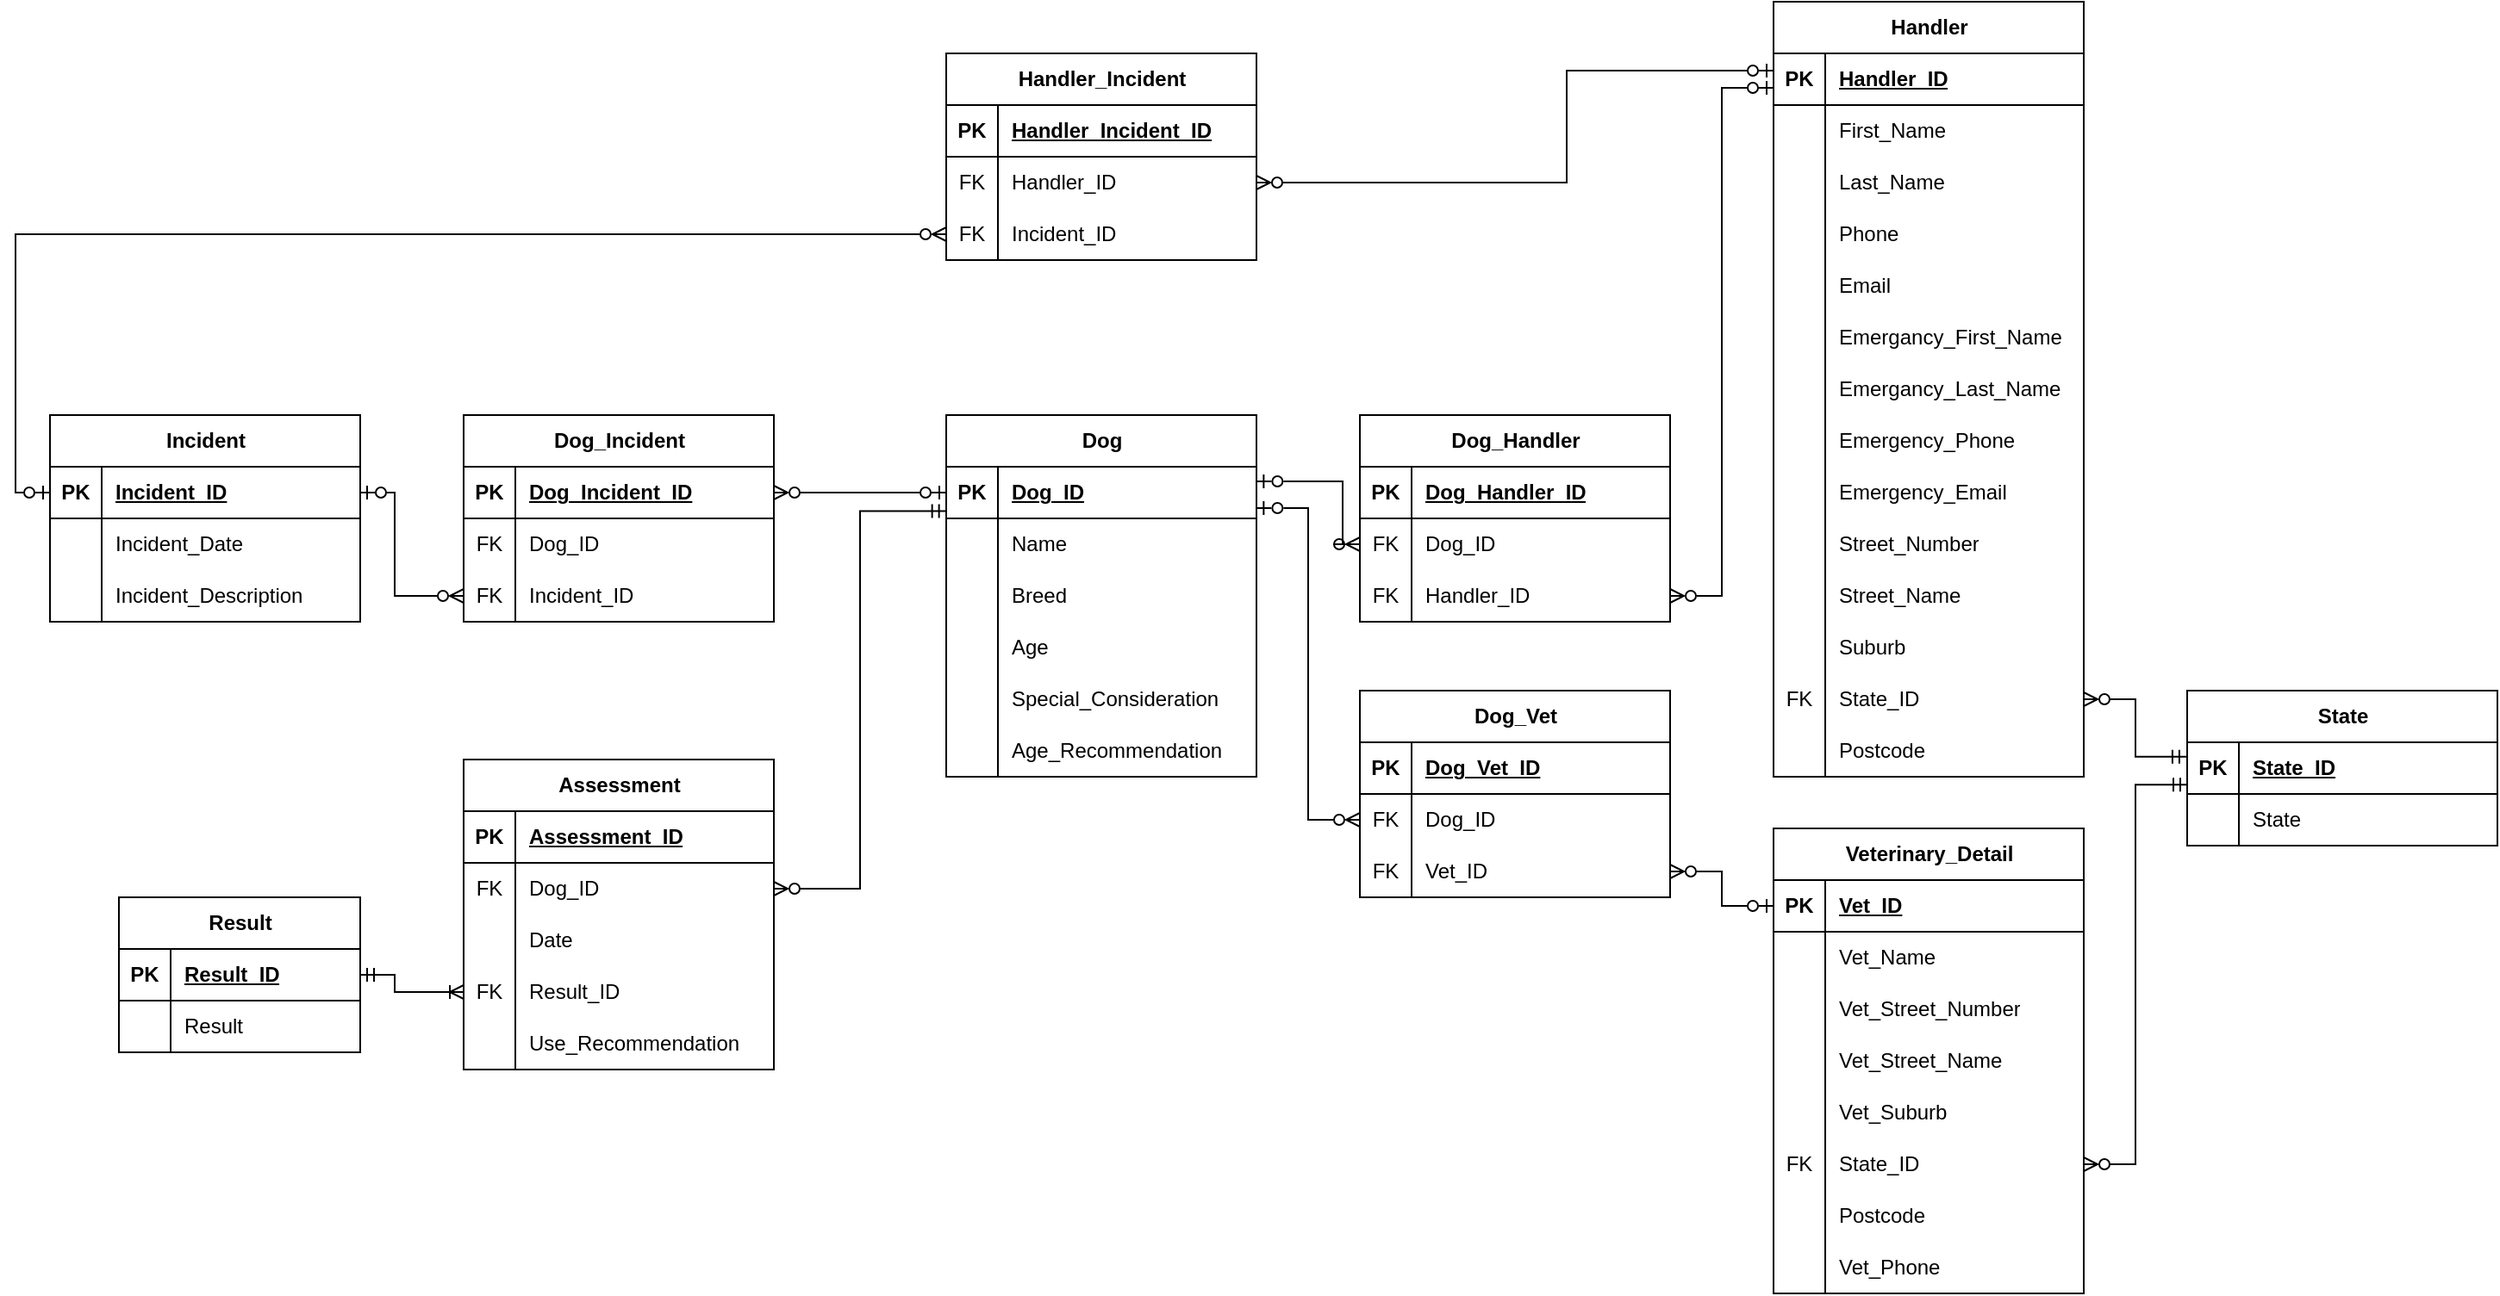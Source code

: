<mxfile version="24.7.5">
  <diagram name="Page-1" id="o9u7zXIos4JbnHSGjO-b">
    <mxGraphModel dx="1540" dy="843" grid="1" gridSize="10" guides="1" tooltips="1" connect="1" arrows="1" fold="1" page="1" pageScale="1" pageWidth="1600" pageHeight="900" math="0" shadow="0">
      <root>
        <mxCell id="0" />
        <mxCell id="1" parent="0" />
        <mxCell id="gg9EMwqHPiAtDyD0UAAT-1" value="Dog" style="shape=table;startSize=30;container=1;collapsible=1;childLayout=tableLayout;fixedRows=1;rowLines=0;fontStyle=1;align=center;resizeLast=1;html=1;" parent="1" vertex="1">
          <mxGeometry x="600" y="280" width="180" height="210" as="geometry" />
        </mxCell>
        <mxCell id="gg9EMwqHPiAtDyD0UAAT-2" value="" style="shape=tableRow;horizontal=0;startSize=0;swimlaneHead=0;swimlaneBody=0;fillColor=none;collapsible=0;dropTarget=0;points=[[0,0.5],[1,0.5]];portConstraint=eastwest;top=0;left=0;right=0;bottom=1;" parent="gg9EMwqHPiAtDyD0UAAT-1" vertex="1">
          <mxGeometry y="30" width="180" height="30" as="geometry" />
        </mxCell>
        <mxCell id="gg9EMwqHPiAtDyD0UAAT-3" value="PK" style="shape=partialRectangle;connectable=0;fillColor=none;top=0;left=0;bottom=0;right=0;fontStyle=1;overflow=hidden;whiteSpace=wrap;html=1;" parent="gg9EMwqHPiAtDyD0UAAT-2" vertex="1">
          <mxGeometry width="30" height="30" as="geometry">
            <mxRectangle width="30" height="30" as="alternateBounds" />
          </mxGeometry>
        </mxCell>
        <mxCell id="gg9EMwqHPiAtDyD0UAAT-4" value="Dog_ID" style="shape=partialRectangle;connectable=0;fillColor=none;top=0;left=0;bottom=0;right=0;align=left;spacingLeft=6;fontStyle=5;overflow=hidden;whiteSpace=wrap;html=1;" parent="gg9EMwqHPiAtDyD0UAAT-2" vertex="1">
          <mxGeometry x="30" width="150" height="30" as="geometry">
            <mxRectangle width="150" height="30" as="alternateBounds" />
          </mxGeometry>
        </mxCell>
        <mxCell id="gg9EMwqHPiAtDyD0UAAT-5" value="" style="shape=tableRow;horizontal=0;startSize=0;swimlaneHead=0;swimlaneBody=0;fillColor=none;collapsible=0;dropTarget=0;points=[[0,0.5],[1,0.5]];portConstraint=eastwest;top=0;left=0;right=0;bottom=0;" parent="gg9EMwqHPiAtDyD0UAAT-1" vertex="1">
          <mxGeometry y="60" width="180" height="30" as="geometry" />
        </mxCell>
        <mxCell id="gg9EMwqHPiAtDyD0UAAT-6" value="" style="shape=partialRectangle;connectable=0;fillColor=none;top=0;left=0;bottom=0;right=0;editable=1;overflow=hidden;whiteSpace=wrap;html=1;" parent="gg9EMwqHPiAtDyD0UAAT-5" vertex="1">
          <mxGeometry width="30" height="30" as="geometry">
            <mxRectangle width="30" height="30" as="alternateBounds" />
          </mxGeometry>
        </mxCell>
        <mxCell id="gg9EMwqHPiAtDyD0UAAT-7" value="Name" style="shape=partialRectangle;connectable=0;fillColor=none;top=0;left=0;bottom=0;right=0;align=left;spacingLeft=6;overflow=hidden;whiteSpace=wrap;html=1;" parent="gg9EMwqHPiAtDyD0UAAT-5" vertex="1">
          <mxGeometry x="30" width="150" height="30" as="geometry">
            <mxRectangle width="150" height="30" as="alternateBounds" />
          </mxGeometry>
        </mxCell>
        <mxCell id="gg9EMwqHPiAtDyD0UAAT-8" value="" style="shape=tableRow;horizontal=0;startSize=0;swimlaneHead=0;swimlaneBody=0;fillColor=none;collapsible=0;dropTarget=0;points=[[0,0.5],[1,0.5]];portConstraint=eastwest;top=0;left=0;right=0;bottom=0;" parent="gg9EMwqHPiAtDyD0UAAT-1" vertex="1">
          <mxGeometry y="90" width="180" height="30" as="geometry" />
        </mxCell>
        <mxCell id="gg9EMwqHPiAtDyD0UAAT-9" value="" style="shape=partialRectangle;connectable=0;fillColor=none;top=0;left=0;bottom=0;right=0;editable=1;overflow=hidden;whiteSpace=wrap;html=1;" parent="gg9EMwqHPiAtDyD0UAAT-8" vertex="1">
          <mxGeometry width="30" height="30" as="geometry">
            <mxRectangle width="30" height="30" as="alternateBounds" />
          </mxGeometry>
        </mxCell>
        <mxCell id="gg9EMwqHPiAtDyD0UAAT-10" value="Breed" style="shape=partialRectangle;connectable=0;fillColor=none;top=0;left=0;bottom=0;right=0;align=left;spacingLeft=6;overflow=hidden;whiteSpace=wrap;html=1;" parent="gg9EMwqHPiAtDyD0UAAT-8" vertex="1">
          <mxGeometry x="30" width="150" height="30" as="geometry">
            <mxRectangle width="150" height="30" as="alternateBounds" />
          </mxGeometry>
        </mxCell>
        <mxCell id="Z8A_Nv-ZsMwgMcA00WYp-148" value="" style="shape=tableRow;horizontal=0;startSize=0;swimlaneHead=0;swimlaneBody=0;fillColor=none;collapsible=0;dropTarget=0;points=[[0,0.5],[1,0.5]];portConstraint=eastwest;top=0;left=0;right=0;bottom=0;" vertex="1" parent="gg9EMwqHPiAtDyD0UAAT-1">
          <mxGeometry y="120" width="180" height="30" as="geometry" />
        </mxCell>
        <mxCell id="Z8A_Nv-ZsMwgMcA00WYp-149" value="" style="shape=partialRectangle;connectable=0;fillColor=none;top=0;left=0;bottom=0;right=0;editable=1;overflow=hidden;whiteSpace=wrap;html=1;" vertex="1" parent="Z8A_Nv-ZsMwgMcA00WYp-148">
          <mxGeometry width="30" height="30" as="geometry">
            <mxRectangle width="30" height="30" as="alternateBounds" />
          </mxGeometry>
        </mxCell>
        <mxCell id="Z8A_Nv-ZsMwgMcA00WYp-150" value="Age" style="shape=partialRectangle;connectable=0;fillColor=none;top=0;left=0;bottom=0;right=0;align=left;spacingLeft=6;overflow=hidden;whiteSpace=wrap;html=1;" vertex="1" parent="Z8A_Nv-ZsMwgMcA00WYp-148">
          <mxGeometry x="30" width="150" height="30" as="geometry">
            <mxRectangle width="150" height="30" as="alternateBounds" />
          </mxGeometry>
        </mxCell>
        <mxCell id="Z8A_Nv-ZsMwgMcA00WYp-151" value="" style="shape=tableRow;horizontal=0;startSize=0;swimlaneHead=0;swimlaneBody=0;fillColor=none;collapsible=0;dropTarget=0;points=[[0,0.5],[1,0.5]];portConstraint=eastwest;top=0;left=0;right=0;bottom=0;" vertex="1" parent="gg9EMwqHPiAtDyD0UAAT-1">
          <mxGeometry y="150" width="180" height="30" as="geometry" />
        </mxCell>
        <mxCell id="Z8A_Nv-ZsMwgMcA00WYp-152" value="" style="shape=partialRectangle;connectable=0;fillColor=none;top=0;left=0;bottom=0;right=0;editable=1;overflow=hidden;whiteSpace=wrap;html=1;" vertex="1" parent="Z8A_Nv-ZsMwgMcA00WYp-151">
          <mxGeometry width="30" height="30" as="geometry">
            <mxRectangle width="30" height="30" as="alternateBounds" />
          </mxGeometry>
        </mxCell>
        <mxCell id="Z8A_Nv-ZsMwgMcA00WYp-153" value="Special_Consideration" style="shape=partialRectangle;connectable=0;fillColor=none;top=0;left=0;bottom=0;right=0;align=left;spacingLeft=6;overflow=hidden;whiteSpace=wrap;html=1;" vertex="1" parent="Z8A_Nv-ZsMwgMcA00WYp-151">
          <mxGeometry x="30" width="150" height="30" as="geometry">
            <mxRectangle width="150" height="30" as="alternateBounds" />
          </mxGeometry>
        </mxCell>
        <mxCell id="gg9EMwqHPiAtDyD0UAAT-132" value="" style="shape=tableRow;horizontal=0;startSize=0;swimlaneHead=0;swimlaneBody=0;fillColor=none;collapsible=0;dropTarget=0;points=[[0,0.5],[1,0.5]];portConstraint=eastwest;top=0;left=0;right=0;bottom=0;" parent="gg9EMwqHPiAtDyD0UAAT-1" vertex="1">
          <mxGeometry y="180" width="180" height="30" as="geometry" />
        </mxCell>
        <mxCell id="gg9EMwqHPiAtDyD0UAAT-133" value="" style="shape=partialRectangle;connectable=0;fillColor=none;top=0;left=0;bottom=0;right=0;editable=1;overflow=hidden;whiteSpace=wrap;html=1;" parent="gg9EMwqHPiAtDyD0UAAT-132" vertex="1">
          <mxGeometry width="30" height="30" as="geometry">
            <mxRectangle width="30" height="30" as="alternateBounds" />
          </mxGeometry>
        </mxCell>
        <mxCell id="gg9EMwqHPiAtDyD0UAAT-134" value="Age_Recommendation" style="shape=partialRectangle;connectable=0;fillColor=none;top=0;left=0;bottom=0;right=0;align=left;spacingLeft=6;overflow=hidden;whiteSpace=wrap;html=1;" parent="gg9EMwqHPiAtDyD0UAAT-132" vertex="1">
          <mxGeometry x="30" width="150" height="30" as="geometry">
            <mxRectangle width="150" height="30" as="alternateBounds" />
          </mxGeometry>
        </mxCell>
        <mxCell id="gg9EMwqHPiAtDyD0UAAT-14" value="Assessment" style="shape=table;startSize=30;container=1;collapsible=1;childLayout=tableLayout;fixedRows=1;rowLines=0;fontStyle=1;align=center;resizeLast=1;html=1;" parent="1" vertex="1">
          <mxGeometry x="320" y="480" width="180" height="180" as="geometry">
            <mxRectangle x="310" y="20" width="110" height="30" as="alternateBounds" />
          </mxGeometry>
        </mxCell>
        <mxCell id="gg9EMwqHPiAtDyD0UAAT-15" value="" style="shape=tableRow;horizontal=0;startSize=0;swimlaneHead=0;swimlaneBody=0;fillColor=none;collapsible=0;dropTarget=0;points=[[0,0.5],[1,0.5]];portConstraint=eastwest;top=0;left=0;right=0;bottom=1;" parent="gg9EMwqHPiAtDyD0UAAT-14" vertex="1">
          <mxGeometry y="30" width="180" height="30" as="geometry" />
        </mxCell>
        <mxCell id="gg9EMwqHPiAtDyD0UAAT-16" value="PK" style="shape=partialRectangle;connectable=0;fillColor=none;top=0;left=0;bottom=0;right=0;fontStyle=1;overflow=hidden;whiteSpace=wrap;html=1;" parent="gg9EMwqHPiAtDyD0UAAT-15" vertex="1">
          <mxGeometry width="30" height="30" as="geometry">
            <mxRectangle width="30" height="30" as="alternateBounds" />
          </mxGeometry>
        </mxCell>
        <mxCell id="gg9EMwqHPiAtDyD0UAAT-17" value="Assessment_ID" style="shape=partialRectangle;connectable=0;fillColor=none;top=0;left=0;bottom=0;right=0;align=left;spacingLeft=6;fontStyle=5;overflow=hidden;whiteSpace=wrap;html=1;" parent="gg9EMwqHPiAtDyD0UAAT-15" vertex="1">
          <mxGeometry x="30" width="150" height="30" as="geometry">
            <mxRectangle width="150" height="30" as="alternateBounds" />
          </mxGeometry>
        </mxCell>
        <mxCell id="gg9EMwqHPiAtDyD0UAAT-18" value="" style="shape=tableRow;horizontal=0;startSize=0;swimlaneHead=0;swimlaneBody=0;fillColor=none;collapsible=0;dropTarget=0;points=[[0,0.5],[1,0.5]];portConstraint=eastwest;top=0;left=0;right=0;bottom=0;" parent="gg9EMwqHPiAtDyD0UAAT-14" vertex="1">
          <mxGeometry y="60" width="180" height="30" as="geometry" />
        </mxCell>
        <mxCell id="gg9EMwqHPiAtDyD0UAAT-19" value="FK" style="shape=partialRectangle;connectable=0;fillColor=none;top=0;left=0;bottom=0;right=0;editable=1;overflow=hidden;whiteSpace=wrap;html=1;" parent="gg9EMwqHPiAtDyD0UAAT-18" vertex="1">
          <mxGeometry width="30" height="30" as="geometry">
            <mxRectangle width="30" height="30" as="alternateBounds" />
          </mxGeometry>
        </mxCell>
        <mxCell id="gg9EMwqHPiAtDyD0UAAT-20" value="Dog_ID" style="shape=partialRectangle;connectable=0;fillColor=none;top=0;left=0;bottom=0;right=0;align=left;spacingLeft=6;overflow=hidden;whiteSpace=wrap;html=1;" parent="gg9EMwqHPiAtDyD0UAAT-18" vertex="1">
          <mxGeometry x="30" width="150" height="30" as="geometry">
            <mxRectangle width="150" height="30" as="alternateBounds" />
          </mxGeometry>
        </mxCell>
        <mxCell id="gg9EMwqHPiAtDyD0UAAT-21" value="" style="shape=tableRow;horizontal=0;startSize=0;swimlaneHead=0;swimlaneBody=0;fillColor=none;collapsible=0;dropTarget=0;points=[[0,0.5],[1,0.5]];portConstraint=eastwest;top=0;left=0;right=0;bottom=0;" parent="gg9EMwqHPiAtDyD0UAAT-14" vertex="1">
          <mxGeometry y="90" width="180" height="30" as="geometry" />
        </mxCell>
        <mxCell id="gg9EMwqHPiAtDyD0UAAT-22" value="" style="shape=partialRectangle;connectable=0;fillColor=none;top=0;left=0;bottom=0;right=0;editable=1;overflow=hidden;whiteSpace=wrap;html=1;" parent="gg9EMwqHPiAtDyD0UAAT-21" vertex="1">
          <mxGeometry width="30" height="30" as="geometry">
            <mxRectangle width="30" height="30" as="alternateBounds" />
          </mxGeometry>
        </mxCell>
        <mxCell id="gg9EMwqHPiAtDyD0UAAT-23" value="Date" style="shape=partialRectangle;connectable=0;fillColor=none;top=0;left=0;bottom=0;right=0;align=left;spacingLeft=6;overflow=hidden;whiteSpace=wrap;html=1;" parent="gg9EMwqHPiAtDyD0UAAT-21" vertex="1">
          <mxGeometry x="30" width="150" height="30" as="geometry">
            <mxRectangle width="150" height="30" as="alternateBounds" />
          </mxGeometry>
        </mxCell>
        <mxCell id="Z8A_Nv-ZsMwgMcA00WYp-9" value="" style="shape=tableRow;horizontal=0;startSize=0;swimlaneHead=0;swimlaneBody=0;fillColor=none;collapsible=0;dropTarget=0;points=[[0,0.5],[1,0.5]];portConstraint=eastwest;top=0;left=0;right=0;bottom=0;" vertex="1" parent="gg9EMwqHPiAtDyD0UAAT-14">
          <mxGeometry y="120" width="180" height="30" as="geometry" />
        </mxCell>
        <mxCell id="Z8A_Nv-ZsMwgMcA00WYp-10" value="FK" style="shape=partialRectangle;connectable=0;fillColor=none;top=0;left=0;bottom=0;right=0;editable=1;overflow=hidden;whiteSpace=wrap;html=1;" vertex="1" parent="Z8A_Nv-ZsMwgMcA00WYp-9">
          <mxGeometry width="30" height="30" as="geometry">
            <mxRectangle width="30" height="30" as="alternateBounds" />
          </mxGeometry>
        </mxCell>
        <mxCell id="Z8A_Nv-ZsMwgMcA00WYp-11" value="Result_ID" style="shape=partialRectangle;connectable=0;fillColor=none;top=0;left=0;bottom=0;right=0;align=left;spacingLeft=6;overflow=hidden;whiteSpace=wrap;html=1;" vertex="1" parent="Z8A_Nv-ZsMwgMcA00WYp-9">
          <mxGeometry x="30" width="150" height="30" as="geometry">
            <mxRectangle width="150" height="30" as="alternateBounds" />
          </mxGeometry>
        </mxCell>
        <mxCell id="gg9EMwqHPiAtDyD0UAAT-24" value="" style="shape=tableRow;horizontal=0;startSize=0;swimlaneHead=0;swimlaneBody=0;fillColor=none;collapsible=0;dropTarget=0;points=[[0,0.5],[1,0.5]];portConstraint=eastwest;top=0;left=0;right=0;bottom=0;" parent="gg9EMwqHPiAtDyD0UAAT-14" vertex="1">
          <mxGeometry y="150" width="180" height="30" as="geometry" />
        </mxCell>
        <mxCell id="gg9EMwqHPiAtDyD0UAAT-25" value="" style="shape=partialRectangle;connectable=0;fillColor=none;top=0;left=0;bottom=0;right=0;editable=1;overflow=hidden;whiteSpace=wrap;html=1;" parent="gg9EMwqHPiAtDyD0UAAT-24" vertex="1">
          <mxGeometry width="30" height="30" as="geometry">
            <mxRectangle width="30" height="30" as="alternateBounds" />
          </mxGeometry>
        </mxCell>
        <mxCell id="gg9EMwqHPiAtDyD0UAAT-26" value="Use_Recommendation" style="shape=partialRectangle;connectable=0;fillColor=none;top=0;left=0;bottom=0;right=0;align=left;spacingLeft=6;overflow=hidden;whiteSpace=wrap;html=1;" parent="gg9EMwqHPiAtDyD0UAAT-24" vertex="1">
          <mxGeometry x="30" width="150" height="30" as="geometry">
            <mxRectangle width="150" height="30" as="alternateBounds" />
          </mxGeometry>
        </mxCell>
        <mxCell id="gg9EMwqHPiAtDyD0UAAT-27" value="Handler" style="shape=table;startSize=30;container=1;collapsible=1;childLayout=tableLayout;fixedRows=1;rowLines=0;fontStyle=1;align=center;resizeLast=1;html=1;" parent="1" vertex="1">
          <mxGeometry x="1080" y="40" width="180" height="450" as="geometry" />
        </mxCell>
        <mxCell id="gg9EMwqHPiAtDyD0UAAT-28" value="" style="shape=tableRow;horizontal=0;startSize=0;swimlaneHead=0;swimlaneBody=0;fillColor=none;collapsible=0;dropTarget=0;points=[[0,0.5],[1,0.5]];portConstraint=eastwest;top=0;left=0;right=0;bottom=1;" parent="gg9EMwqHPiAtDyD0UAAT-27" vertex="1">
          <mxGeometry y="30" width="180" height="30" as="geometry" />
        </mxCell>
        <mxCell id="gg9EMwqHPiAtDyD0UAAT-29" value="PK" style="shape=partialRectangle;connectable=0;fillColor=none;top=0;left=0;bottom=0;right=0;fontStyle=1;overflow=hidden;whiteSpace=wrap;html=1;" parent="gg9EMwqHPiAtDyD0UAAT-28" vertex="1">
          <mxGeometry width="30" height="30" as="geometry">
            <mxRectangle width="30" height="30" as="alternateBounds" />
          </mxGeometry>
        </mxCell>
        <mxCell id="gg9EMwqHPiAtDyD0UAAT-30" value="Handler_ID" style="shape=partialRectangle;connectable=0;fillColor=none;top=0;left=0;bottom=0;right=0;align=left;spacingLeft=6;fontStyle=5;overflow=hidden;whiteSpace=wrap;html=1;" parent="gg9EMwqHPiAtDyD0UAAT-28" vertex="1">
          <mxGeometry x="30" width="150" height="30" as="geometry">
            <mxRectangle width="150" height="30" as="alternateBounds" />
          </mxGeometry>
        </mxCell>
        <mxCell id="gg9EMwqHPiAtDyD0UAAT-31" value="" style="shape=tableRow;horizontal=0;startSize=0;swimlaneHead=0;swimlaneBody=0;fillColor=none;collapsible=0;dropTarget=0;points=[[0,0.5],[1,0.5]];portConstraint=eastwest;top=0;left=0;right=0;bottom=0;" parent="gg9EMwqHPiAtDyD0UAAT-27" vertex="1">
          <mxGeometry y="60" width="180" height="30" as="geometry" />
        </mxCell>
        <mxCell id="gg9EMwqHPiAtDyD0UAAT-32" value="" style="shape=partialRectangle;connectable=0;fillColor=none;top=0;left=0;bottom=0;right=0;editable=1;overflow=hidden;whiteSpace=wrap;html=1;" parent="gg9EMwqHPiAtDyD0UAAT-31" vertex="1">
          <mxGeometry width="30" height="30" as="geometry">
            <mxRectangle width="30" height="30" as="alternateBounds" />
          </mxGeometry>
        </mxCell>
        <mxCell id="gg9EMwqHPiAtDyD0UAAT-33" value="First_Name" style="shape=partialRectangle;connectable=0;fillColor=none;top=0;left=0;bottom=0;right=0;align=left;spacingLeft=6;overflow=hidden;whiteSpace=wrap;html=1;" parent="gg9EMwqHPiAtDyD0UAAT-31" vertex="1">
          <mxGeometry x="30" width="150" height="30" as="geometry">
            <mxRectangle width="150" height="30" as="alternateBounds" />
          </mxGeometry>
        </mxCell>
        <mxCell id="Z8A_Nv-ZsMwgMcA00WYp-191" value="" style="shape=tableRow;horizontal=0;startSize=0;swimlaneHead=0;swimlaneBody=0;fillColor=none;collapsible=0;dropTarget=0;points=[[0,0.5],[1,0.5]];portConstraint=eastwest;top=0;left=0;right=0;bottom=0;" vertex="1" parent="gg9EMwqHPiAtDyD0UAAT-27">
          <mxGeometry y="90" width="180" height="30" as="geometry" />
        </mxCell>
        <mxCell id="Z8A_Nv-ZsMwgMcA00WYp-192" value="" style="shape=partialRectangle;connectable=0;fillColor=none;top=0;left=0;bottom=0;right=0;editable=1;overflow=hidden;whiteSpace=wrap;html=1;" vertex="1" parent="Z8A_Nv-ZsMwgMcA00WYp-191">
          <mxGeometry width="30" height="30" as="geometry">
            <mxRectangle width="30" height="30" as="alternateBounds" />
          </mxGeometry>
        </mxCell>
        <mxCell id="Z8A_Nv-ZsMwgMcA00WYp-193" value="Last_Name" style="shape=partialRectangle;connectable=0;fillColor=none;top=0;left=0;bottom=0;right=0;align=left;spacingLeft=6;overflow=hidden;whiteSpace=wrap;html=1;" vertex="1" parent="Z8A_Nv-ZsMwgMcA00WYp-191">
          <mxGeometry x="30" width="150" height="30" as="geometry">
            <mxRectangle width="150" height="30" as="alternateBounds" />
          </mxGeometry>
        </mxCell>
        <mxCell id="Z8A_Nv-ZsMwgMcA00WYp-194" value="" style="shape=tableRow;horizontal=0;startSize=0;swimlaneHead=0;swimlaneBody=0;fillColor=none;collapsible=0;dropTarget=0;points=[[0,0.5],[1,0.5]];portConstraint=eastwest;top=0;left=0;right=0;bottom=0;" vertex="1" parent="gg9EMwqHPiAtDyD0UAAT-27">
          <mxGeometry y="120" width="180" height="30" as="geometry" />
        </mxCell>
        <mxCell id="Z8A_Nv-ZsMwgMcA00WYp-195" value="" style="shape=partialRectangle;connectable=0;fillColor=none;top=0;left=0;bottom=0;right=0;editable=1;overflow=hidden;whiteSpace=wrap;html=1;" vertex="1" parent="Z8A_Nv-ZsMwgMcA00WYp-194">
          <mxGeometry width="30" height="30" as="geometry">
            <mxRectangle width="30" height="30" as="alternateBounds" />
          </mxGeometry>
        </mxCell>
        <mxCell id="Z8A_Nv-ZsMwgMcA00WYp-196" value="Phone" style="shape=partialRectangle;connectable=0;fillColor=none;top=0;left=0;bottom=0;right=0;align=left;spacingLeft=6;overflow=hidden;whiteSpace=wrap;html=1;" vertex="1" parent="Z8A_Nv-ZsMwgMcA00WYp-194">
          <mxGeometry x="30" width="150" height="30" as="geometry">
            <mxRectangle width="150" height="30" as="alternateBounds" />
          </mxGeometry>
        </mxCell>
        <mxCell id="gg9EMwqHPiAtDyD0UAAT-34" value="" style="shape=tableRow;horizontal=0;startSize=0;swimlaneHead=0;swimlaneBody=0;fillColor=none;collapsible=0;dropTarget=0;points=[[0,0.5],[1,0.5]];portConstraint=eastwest;top=0;left=0;right=0;bottom=0;" parent="gg9EMwqHPiAtDyD0UAAT-27" vertex="1">
          <mxGeometry y="150" width="180" height="30" as="geometry" />
        </mxCell>
        <mxCell id="gg9EMwqHPiAtDyD0UAAT-35" value="" style="shape=partialRectangle;connectable=0;fillColor=none;top=0;left=0;bottom=0;right=0;editable=1;overflow=hidden;whiteSpace=wrap;html=1;" parent="gg9EMwqHPiAtDyD0UAAT-34" vertex="1">
          <mxGeometry width="30" height="30" as="geometry">
            <mxRectangle width="30" height="30" as="alternateBounds" />
          </mxGeometry>
        </mxCell>
        <mxCell id="gg9EMwqHPiAtDyD0UAAT-36" value="Email" style="shape=partialRectangle;connectable=0;fillColor=none;top=0;left=0;bottom=0;right=0;align=left;spacingLeft=6;overflow=hidden;whiteSpace=wrap;html=1;" parent="gg9EMwqHPiAtDyD0UAAT-34" vertex="1">
          <mxGeometry x="30" width="150" height="30" as="geometry">
            <mxRectangle width="150" height="30" as="alternateBounds" />
          </mxGeometry>
        </mxCell>
        <mxCell id="gg9EMwqHPiAtDyD0UAAT-71" value="" style="shape=tableRow;horizontal=0;startSize=0;swimlaneHead=0;swimlaneBody=0;fillColor=none;collapsible=0;dropTarget=0;points=[[0,0.5],[1,0.5]];portConstraint=eastwest;top=0;left=0;right=0;bottom=0;" parent="gg9EMwqHPiAtDyD0UAAT-27" vertex="1">
          <mxGeometry y="180" width="180" height="30" as="geometry" />
        </mxCell>
        <mxCell id="gg9EMwqHPiAtDyD0UAAT-72" value="" style="shape=partialRectangle;connectable=0;fillColor=none;top=0;left=0;bottom=0;right=0;editable=1;overflow=hidden;whiteSpace=wrap;html=1;" parent="gg9EMwqHPiAtDyD0UAAT-71" vertex="1">
          <mxGeometry width="30" height="30" as="geometry">
            <mxRectangle width="30" height="30" as="alternateBounds" />
          </mxGeometry>
        </mxCell>
        <mxCell id="gg9EMwqHPiAtDyD0UAAT-73" value="Emergancy_First_Name" style="shape=partialRectangle;connectable=0;fillColor=none;top=0;left=0;bottom=0;right=0;align=left;spacingLeft=6;overflow=hidden;whiteSpace=wrap;html=1;" parent="gg9EMwqHPiAtDyD0UAAT-71" vertex="1">
          <mxGeometry x="30" width="150" height="30" as="geometry">
            <mxRectangle width="150" height="30" as="alternateBounds" />
          </mxGeometry>
        </mxCell>
        <mxCell id="gg9EMwqHPiAtDyD0UAAT-74" value="" style="shape=tableRow;horizontal=0;startSize=0;swimlaneHead=0;swimlaneBody=0;fillColor=none;collapsible=0;dropTarget=0;points=[[0,0.5],[1,0.5]];portConstraint=eastwest;top=0;left=0;right=0;bottom=0;" parent="gg9EMwqHPiAtDyD0UAAT-27" vertex="1">
          <mxGeometry y="210" width="180" height="30" as="geometry" />
        </mxCell>
        <mxCell id="gg9EMwqHPiAtDyD0UAAT-75" value="" style="shape=partialRectangle;connectable=0;fillColor=none;top=0;left=0;bottom=0;right=0;editable=1;overflow=hidden;whiteSpace=wrap;html=1;" parent="gg9EMwqHPiAtDyD0UAAT-74" vertex="1">
          <mxGeometry width="30" height="30" as="geometry">
            <mxRectangle width="30" height="30" as="alternateBounds" />
          </mxGeometry>
        </mxCell>
        <mxCell id="gg9EMwqHPiAtDyD0UAAT-76" value="Emergancy_Last_Name" style="shape=partialRectangle;connectable=0;fillColor=none;top=0;left=0;bottom=0;right=0;align=left;spacingLeft=6;overflow=hidden;whiteSpace=wrap;html=1;" parent="gg9EMwqHPiAtDyD0UAAT-74" vertex="1">
          <mxGeometry x="30" width="150" height="30" as="geometry">
            <mxRectangle width="150" height="30" as="alternateBounds" />
          </mxGeometry>
        </mxCell>
        <mxCell id="gg9EMwqHPiAtDyD0UAAT-77" value="" style="shape=tableRow;horizontal=0;startSize=0;swimlaneHead=0;swimlaneBody=0;fillColor=none;collapsible=0;dropTarget=0;points=[[0,0.5],[1,0.5]];portConstraint=eastwest;top=0;left=0;right=0;bottom=0;" parent="gg9EMwqHPiAtDyD0UAAT-27" vertex="1">
          <mxGeometry y="240" width="180" height="30" as="geometry" />
        </mxCell>
        <mxCell id="gg9EMwqHPiAtDyD0UAAT-78" value="" style="shape=partialRectangle;connectable=0;fillColor=none;top=0;left=0;bottom=0;right=0;editable=1;overflow=hidden;whiteSpace=wrap;html=1;" parent="gg9EMwqHPiAtDyD0UAAT-77" vertex="1">
          <mxGeometry width="30" height="30" as="geometry">
            <mxRectangle width="30" height="30" as="alternateBounds" />
          </mxGeometry>
        </mxCell>
        <mxCell id="gg9EMwqHPiAtDyD0UAAT-79" value="Emergency_Phone" style="shape=partialRectangle;connectable=0;fillColor=none;top=0;left=0;bottom=0;right=0;align=left;spacingLeft=6;overflow=hidden;whiteSpace=wrap;html=1;" parent="gg9EMwqHPiAtDyD0UAAT-77" vertex="1">
          <mxGeometry x="30" width="150" height="30" as="geometry">
            <mxRectangle width="150" height="30" as="alternateBounds" />
          </mxGeometry>
        </mxCell>
        <mxCell id="Z8A_Nv-ZsMwgMcA00WYp-27" value="" style="shape=tableRow;horizontal=0;startSize=0;swimlaneHead=0;swimlaneBody=0;fillColor=none;collapsible=0;dropTarget=0;points=[[0,0.5],[1,0.5]];portConstraint=eastwest;top=0;left=0;right=0;bottom=0;" vertex="1" parent="gg9EMwqHPiAtDyD0UAAT-27">
          <mxGeometry y="270" width="180" height="30" as="geometry" />
        </mxCell>
        <mxCell id="Z8A_Nv-ZsMwgMcA00WYp-28" value="" style="shape=partialRectangle;connectable=0;fillColor=none;top=0;left=0;bottom=0;right=0;editable=1;overflow=hidden;whiteSpace=wrap;html=1;" vertex="1" parent="Z8A_Nv-ZsMwgMcA00WYp-27">
          <mxGeometry width="30" height="30" as="geometry">
            <mxRectangle width="30" height="30" as="alternateBounds" />
          </mxGeometry>
        </mxCell>
        <mxCell id="Z8A_Nv-ZsMwgMcA00WYp-29" value="Emergency_Email" style="shape=partialRectangle;connectable=0;fillColor=none;top=0;left=0;bottom=0;right=0;align=left;spacingLeft=6;overflow=hidden;whiteSpace=wrap;html=1;" vertex="1" parent="Z8A_Nv-ZsMwgMcA00WYp-27">
          <mxGeometry x="30" width="150" height="30" as="geometry">
            <mxRectangle width="150" height="30" as="alternateBounds" />
          </mxGeometry>
        </mxCell>
        <mxCell id="gg9EMwqHPiAtDyD0UAAT-45" value="" style="shape=tableRow;horizontal=0;startSize=0;swimlaneHead=0;swimlaneBody=0;fillColor=none;collapsible=0;dropTarget=0;points=[[0,0.5],[1,0.5]];portConstraint=eastwest;top=0;left=0;right=0;bottom=0;" parent="gg9EMwqHPiAtDyD0UAAT-27" vertex="1">
          <mxGeometry y="300" width="180" height="30" as="geometry" />
        </mxCell>
        <mxCell id="gg9EMwqHPiAtDyD0UAAT-46" value="" style="shape=partialRectangle;connectable=0;fillColor=none;top=0;left=0;bottom=0;right=0;editable=1;overflow=hidden;whiteSpace=wrap;html=1;" parent="gg9EMwqHPiAtDyD0UAAT-45" vertex="1">
          <mxGeometry width="30" height="30" as="geometry">
            <mxRectangle width="30" height="30" as="alternateBounds" />
          </mxGeometry>
        </mxCell>
        <mxCell id="gg9EMwqHPiAtDyD0UAAT-47" value="Street_Number" style="shape=partialRectangle;connectable=0;fillColor=none;top=0;left=0;bottom=0;right=0;align=left;spacingLeft=6;overflow=hidden;whiteSpace=wrap;html=1;" parent="gg9EMwqHPiAtDyD0UAAT-45" vertex="1">
          <mxGeometry x="30" width="150" height="30" as="geometry">
            <mxRectangle width="150" height="30" as="alternateBounds" />
          </mxGeometry>
        </mxCell>
        <mxCell id="gg9EMwqHPiAtDyD0UAAT-48" value="" style="shape=tableRow;horizontal=0;startSize=0;swimlaneHead=0;swimlaneBody=0;fillColor=none;collapsible=0;dropTarget=0;points=[[0,0.5],[1,0.5]];portConstraint=eastwest;top=0;left=0;right=0;bottom=0;" parent="gg9EMwqHPiAtDyD0UAAT-27" vertex="1">
          <mxGeometry y="330" width="180" height="30" as="geometry" />
        </mxCell>
        <mxCell id="gg9EMwqHPiAtDyD0UAAT-49" value="" style="shape=partialRectangle;connectable=0;fillColor=none;top=0;left=0;bottom=0;right=0;editable=1;overflow=hidden;whiteSpace=wrap;html=1;" parent="gg9EMwqHPiAtDyD0UAAT-48" vertex="1">
          <mxGeometry width="30" height="30" as="geometry">
            <mxRectangle width="30" height="30" as="alternateBounds" />
          </mxGeometry>
        </mxCell>
        <mxCell id="gg9EMwqHPiAtDyD0UAAT-50" value="Street_Name" style="shape=partialRectangle;connectable=0;fillColor=none;top=0;left=0;bottom=0;right=0;align=left;spacingLeft=6;overflow=hidden;whiteSpace=wrap;html=1;" parent="gg9EMwqHPiAtDyD0UAAT-48" vertex="1">
          <mxGeometry x="30" width="150" height="30" as="geometry">
            <mxRectangle width="150" height="30" as="alternateBounds" />
          </mxGeometry>
        </mxCell>
        <mxCell id="Z8A_Nv-ZsMwgMcA00WYp-21" value="" style="shape=tableRow;horizontal=0;startSize=0;swimlaneHead=0;swimlaneBody=0;fillColor=none;collapsible=0;dropTarget=0;points=[[0,0.5],[1,0.5]];portConstraint=eastwest;top=0;left=0;right=0;bottom=0;" vertex="1" parent="gg9EMwqHPiAtDyD0UAAT-27">
          <mxGeometry y="360" width="180" height="30" as="geometry" />
        </mxCell>
        <mxCell id="Z8A_Nv-ZsMwgMcA00WYp-22" value="" style="shape=partialRectangle;connectable=0;fillColor=none;top=0;left=0;bottom=0;right=0;editable=1;overflow=hidden;whiteSpace=wrap;html=1;" vertex="1" parent="Z8A_Nv-ZsMwgMcA00WYp-21">
          <mxGeometry width="30" height="30" as="geometry">
            <mxRectangle width="30" height="30" as="alternateBounds" />
          </mxGeometry>
        </mxCell>
        <mxCell id="Z8A_Nv-ZsMwgMcA00WYp-23" value="Suburb" style="shape=partialRectangle;connectable=0;fillColor=none;top=0;left=0;bottom=0;right=0;align=left;spacingLeft=6;overflow=hidden;whiteSpace=wrap;html=1;" vertex="1" parent="Z8A_Nv-ZsMwgMcA00WYp-21">
          <mxGeometry x="30" width="150" height="30" as="geometry">
            <mxRectangle width="150" height="30" as="alternateBounds" />
          </mxGeometry>
        </mxCell>
        <mxCell id="Z8A_Nv-ZsMwgMcA00WYp-24" value="" style="shape=tableRow;horizontal=0;startSize=0;swimlaneHead=0;swimlaneBody=0;fillColor=none;collapsible=0;dropTarget=0;points=[[0,0.5],[1,0.5]];portConstraint=eastwest;top=0;left=0;right=0;bottom=0;" vertex="1" parent="gg9EMwqHPiAtDyD0UAAT-27">
          <mxGeometry y="390" width="180" height="30" as="geometry" />
        </mxCell>
        <mxCell id="Z8A_Nv-ZsMwgMcA00WYp-25" value="FK" style="shape=partialRectangle;connectable=0;fillColor=none;top=0;left=0;bottom=0;right=0;editable=1;overflow=hidden;whiteSpace=wrap;html=1;" vertex="1" parent="Z8A_Nv-ZsMwgMcA00WYp-24">
          <mxGeometry width="30" height="30" as="geometry">
            <mxRectangle width="30" height="30" as="alternateBounds" />
          </mxGeometry>
        </mxCell>
        <mxCell id="Z8A_Nv-ZsMwgMcA00WYp-26" value="State_ID" style="shape=partialRectangle;connectable=0;fillColor=none;top=0;left=0;bottom=0;right=0;align=left;spacingLeft=6;overflow=hidden;whiteSpace=wrap;html=1;" vertex="1" parent="Z8A_Nv-ZsMwgMcA00WYp-24">
          <mxGeometry x="30" width="150" height="30" as="geometry">
            <mxRectangle width="150" height="30" as="alternateBounds" />
          </mxGeometry>
        </mxCell>
        <mxCell id="gg9EMwqHPiAtDyD0UAAT-51" value="" style="shape=tableRow;horizontal=0;startSize=0;swimlaneHead=0;swimlaneBody=0;fillColor=none;collapsible=0;dropTarget=0;points=[[0,0.5],[1,0.5]];portConstraint=eastwest;top=0;left=0;right=0;bottom=0;" parent="gg9EMwqHPiAtDyD0UAAT-27" vertex="1">
          <mxGeometry y="420" width="180" height="30" as="geometry" />
        </mxCell>
        <mxCell id="gg9EMwqHPiAtDyD0UAAT-52" value="" style="shape=partialRectangle;connectable=0;fillColor=none;top=0;left=0;bottom=0;right=0;editable=1;overflow=hidden;whiteSpace=wrap;html=1;" parent="gg9EMwqHPiAtDyD0UAAT-51" vertex="1">
          <mxGeometry width="30" height="30" as="geometry">
            <mxRectangle width="30" height="30" as="alternateBounds" />
          </mxGeometry>
        </mxCell>
        <mxCell id="gg9EMwqHPiAtDyD0UAAT-53" value="Postcode" style="shape=partialRectangle;connectable=0;fillColor=none;top=0;left=0;bottom=0;right=0;align=left;spacingLeft=6;overflow=hidden;whiteSpace=wrap;html=1;" parent="gg9EMwqHPiAtDyD0UAAT-51" vertex="1">
          <mxGeometry x="30" width="150" height="30" as="geometry">
            <mxRectangle width="150" height="30" as="alternateBounds" />
          </mxGeometry>
        </mxCell>
        <mxCell id="gg9EMwqHPiAtDyD0UAAT-93" value="Veterinary_Detail" style="shape=table;startSize=30;container=1;collapsible=1;childLayout=tableLayout;fixedRows=1;rowLines=0;fontStyle=1;align=center;resizeLast=1;html=1;" parent="1" vertex="1">
          <mxGeometry x="1080" y="520" width="180" height="270" as="geometry" />
        </mxCell>
        <mxCell id="gg9EMwqHPiAtDyD0UAAT-94" value="" style="shape=tableRow;horizontal=0;startSize=0;swimlaneHead=0;swimlaneBody=0;fillColor=none;collapsible=0;dropTarget=0;points=[[0,0.5],[1,0.5]];portConstraint=eastwest;top=0;left=0;right=0;bottom=1;" parent="gg9EMwqHPiAtDyD0UAAT-93" vertex="1">
          <mxGeometry y="30" width="180" height="30" as="geometry" />
        </mxCell>
        <mxCell id="gg9EMwqHPiAtDyD0UAAT-95" value="PK" style="shape=partialRectangle;connectable=0;fillColor=none;top=0;left=0;bottom=0;right=0;fontStyle=1;overflow=hidden;whiteSpace=wrap;html=1;" parent="gg9EMwqHPiAtDyD0UAAT-94" vertex="1">
          <mxGeometry width="30" height="30" as="geometry">
            <mxRectangle width="30" height="30" as="alternateBounds" />
          </mxGeometry>
        </mxCell>
        <mxCell id="gg9EMwqHPiAtDyD0UAAT-96" value="Vet_ID" style="shape=partialRectangle;connectable=0;fillColor=none;top=0;left=0;bottom=0;right=0;align=left;spacingLeft=6;fontStyle=5;overflow=hidden;whiteSpace=wrap;html=1;" parent="gg9EMwqHPiAtDyD0UAAT-94" vertex="1">
          <mxGeometry x="30" width="150" height="30" as="geometry">
            <mxRectangle width="150" height="30" as="alternateBounds" />
          </mxGeometry>
        </mxCell>
        <mxCell id="Z8A_Nv-ZsMwgMcA00WYp-128" value="" style="shape=tableRow;horizontal=0;startSize=0;swimlaneHead=0;swimlaneBody=0;fillColor=none;collapsible=0;dropTarget=0;points=[[0,0.5],[1,0.5]];portConstraint=eastwest;top=0;left=0;right=0;bottom=0;" vertex="1" parent="gg9EMwqHPiAtDyD0UAAT-93">
          <mxGeometry y="60" width="180" height="30" as="geometry" />
        </mxCell>
        <mxCell id="Z8A_Nv-ZsMwgMcA00WYp-129" value="" style="shape=partialRectangle;connectable=0;fillColor=none;top=0;left=0;bottom=0;right=0;editable=1;overflow=hidden;whiteSpace=wrap;html=1;" vertex="1" parent="Z8A_Nv-ZsMwgMcA00WYp-128">
          <mxGeometry width="30" height="30" as="geometry">
            <mxRectangle width="30" height="30" as="alternateBounds" />
          </mxGeometry>
        </mxCell>
        <mxCell id="Z8A_Nv-ZsMwgMcA00WYp-130" value="Vet_Name" style="shape=partialRectangle;connectable=0;fillColor=none;top=0;left=0;bottom=0;right=0;align=left;spacingLeft=6;overflow=hidden;whiteSpace=wrap;html=1;" vertex="1" parent="Z8A_Nv-ZsMwgMcA00WYp-128">
          <mxGeometry x="30" width="150" height="30" as="geometry">
            <mxRectangle width="150" height="30" as="alternateBounds" />
          </mxGeometry>
        </mxCell>
        <mxCell id="Z8A_Nv-ZsMwgMcA00WYp-145" value="" style="shape=tableRow;horizontal=0;startSize=0;swimlaneHead=0;swimlaneBody=0;fillColor=none;collapsible=0;dropTarget=0;points=[[0,0.5],[1,0.5]];portConstraint=eastwest;top=0;left=0;right=0;bottom=0;" vertex="1" parent="gg9EMwqHPiAtDyD0UAAT-93">
          <mxGeometry y="90" width="180" height="30" as="geometry" />
        </mxCell>
        <mxCell id="Z8A_Nv-ZsMwgMcA00WYp-146" value="" style="shape=partialRectangle;connectable=0;fillColor=none;top=0;left=0;bottom=0;right=0;editable=1;overflow=hidden;whiteSpace=wrap;html=1;" vertex="1" parent="Z8A_Nv-ZsMwgMcA00WYp-145">
          <mxGeometry width="30" height="30" as="geometry">
            <mxRectangle width="30" height="30" as="alternateBounds" />
          </mxGeometry>
        </mxCell>
        <mxCell id="Z8A_Nv-ZsMwgMcA00WYp-147" value="Vet_Street_Number" style="shape=partialRectangle;connectable=0;fillColor=none;top=0;left=0;bottom=0;right=0;align=left;spacingLeft=6;overflow=hidden;whiteSpace=wrap;html=1;" vertex="1" parent="Z8A_Nv-ZsMwgMcA00WYp-145">
          <mxGeometry x="30" width="150" height="30" as="geometry">
            <mxRectangle width="150" height="30" as="alternateBounds" />
          </mxGeometry>
        </mxCell>
        <mxCell id="Z8A_Nv-ZsMwgMcA00WYp-179" value="" style="shape=tableRow;horizontal=0;startSize=0;swimlaneHead=0;swimlaneBody=0;fillColor=none;collapsible=0;dropTarget=0;points=[[0,0.5],[1,0.5]];portConstraint=eastwest;top=0;left=0;right=0;bottom=0;" vertex="1" parent="gg9EMwqHPiAtDyD0UAAT-93">
          <mxGeometry y="120" width="180" height="30" as="geometry" />
        </mxCell>
        <mxCell id="Z8A_Nv-ZsMwgMcA00WYp-180" value="" style="shape=partialRectangle;connectable=0;fillColor=none;top=0;left=0;bottom=0;right=0;editable=1;overflow=hidden;whiteSpace=wrap;html=1;" vertex="1" parent="Z8A_Nv-ZsMwgMcA00WYp-179">
          <mxGeometry width="30" height="30" as="geometry">
            <mxRectangle width="30" height="30" as="alternateBounds" />
          </mxGeometry>
        </mxCell>
        <mxCell id="Z8A_Nv-ZsMwgMcA00WYp-181" value="Vet_Street_Name" style="shape=partialRectangle;connectable=0;fillColor=none;top=0;left=0;bottom=0;right=0;align=left;spacingLeft=6;overflow=hidden;whiteSpace=wrap;html=1;" vertex="1" parent="Z8A_Nv-ZsMwgMcA00WYp-179">
          <mxGeometry x="30" width="150" height="30" as="geometry">
            <mxRectangle width="150" height="30" as="alternateBounds" />
          </mxGeometry>
        </mxCell>
        <mxCell id="Z8A_Nv-ZsMwgMcA00WYp-182" value="" style="shape=tableRow;horizontal=0;startSize=0;swimlaneHead=0;swimlaneBody=0;fillColor=none;collapsible=0;dropTarget=0;points=[[0,0.5],[1,0.5]];portConstraint=eastwest;top=0;left=0;right=0;bottom=0;" vertex="1" parent="gg9EMwqHPiAtDyD0UAAT-93">
          <mxGeometry y="150" width="180" height="30" as="geometry" />
        </mxCell>
        <mxCell id="Z8A_Nv-ZsMwgMcA00WYp-183" value="" style="shape=partialRectangle;connectable=0;fillColor=none;top=0;left=0;bottom=0;right=0;editable=1;overflow=hidden;whiteSpace=wrap;html=1;" vertex="1" parent="Z8A_Nv-ZsMwgMcA00WYp-182">
          <mxGeometry width="30" height="30" as="geometry">
            <mxRectangle width="30" height="30" as="alternateBounds" />
          </mxGeometry>
        </mxCell>
        <mxCell id="Z8A_Nv-ZsMwgMcA00WYp-184" value="Vet_Suburb" style="shape=partialRectangle;connectable=0;fillColor=none;top=0;left=0;bottom=0;right=0;align=left;spacingLeft=6;overflow=hidden;whiteSpace=wrap;html=1;" vertex="1" parent="Z8A_Nv-ZsMwgMcA00WYp-182">
          <mxGeometry x="30" width="150" height="30" as="geometry">
            <mxRectangle width="150" height="30" as="alternateBounds" />
          </mxGeometry>
        </mxCell>
        <mxCell id="Z8A_Nv-ZsMwgMcA00WYp-185" value="" style="shape=tableRow;horizontal=0;startSize=0;swimlaneHead=0;swimlaneBody=0;fillColor=none;collapsible=0;dropTarget=0;points=[[0,0.5],[1,0.5]];portConstraint=eastwest;top=0;left=0;right=0;bottom=0;" vertex="1" parent="gg9EMwqHPiAtDyD0UAAT-93">
          <mxGeometry y="180" width="180" height="30" as="geometry" />
        </mxCell>
        <mxCell id="Z8A_Nv-ZsMwgMcA00WYp-186" value="FK" style="shape=partialRectangle;connectable=0;fillColor=none;top=0;left=0;bottom=0;right=0;editable=1;overflow=hidden;whiteSpace=wrap;html=1;" vertex="1" parent="Z8A_Nv-ZsMwgMcA00WYp-185">
          <mxGeometry width="30" height="30" as="geometry">
            <mxRectangle width="30" height="30" as="alternateBounds" />
          </mxGeometry>
        </mxCell>
        <mxCell id="Z8A_Nv-ZsMwgMcA00WYp-187" value="State_ID" style="shape=partialRectangle;connectable=0;fillColor=none;top=0;left=0;bottom=0;right=0;align=left;spacingLeft=6;overflow=hidden;whiteSpace=wrap;html=1;" vertex="1" parent="Z8A_Nv-ZsMwgMcA00WYp-185">
          <mxGeometry x="30" width="150" height="30" as="geometry">
            <mxRectangle width="150" height="30" as="alternateBounds" />
          </mxGeometry>
        </mxCell>
        <mxCell id="Z8A_Nv-ZsMwgMcA00WYp-188" value="" style="shape=tableRow;horizontal=0;startSize=0;swimlaneHead=0;swimlaneBody=0;fillColor=none;collapsible=0;dropTarget=0;points=[[0,0.5],[1,0.5]];portConstraint=eastwest;top=0;left=0;right=0;bottom=0;" vertex="1" parent="gg9EMwqHPiAtDyD0UAAT-93">
          <mxGeometry y="210" width="180" height="30" as="geometry" />
        </mxCell>
        <mxCell id="Z8A_Nv-ZsMwgMcA00WYp-189" value="" style="shape=partialRectangle;connectable=0;fillColor=none;top=0;left=0;bottom=0;right=0;editable=1;overflow=hidden;whiteSpace=wrap;html=1;" vertex="1" parent="Z8A_Nv-ZsMwgMcA00WYp-188">
          <mxGeometry width="30" height="30" as="geometry">
            <mxRectangle width="30" height="30" as="alternateBounds" />
          </mxGeometry>
        </mxCell>
        <mxCell id="Z8A_Nv-ZsMwgMcA00WYp-190" value="Postcode" style="shape=partialRectangle;connectable=0;fillColor=none;top=0;left=0;bottom=0;right=0;align=left;spacingLeft=6;overflow=hidden;whiteSpace=wrap;html=1;" vertex="1" parent="Z8A_Nv-ZsMwgMcA00WYp-188">
          <mxGeometry x="30" width="150" height="30" as="geometry">
            <mxRectangle width="150" height="30" as="alternateBounds" />
          </mxGeometry>
        </mxCell>
        <mxCell id="Z8A_Nv-ZsMwgMcA00WYp-108" value="" style="shape=tableRow;horizontal=0;startSize=0;swimlaneHead=0;swimlaneBody=0;fillColor=none;collapsible=0;dropTarget=0;points=[[0,0.5],[1,0.5]];portConstraint=eastwest;top=0;left=0;right=0;bottom=0;" vertex="1" parent="gg9EMwqHPiAtDyD0UAAT-93">
          <mxGeometry y="240" width="180" height="30" as="geometry" />
        </mxCell>
        <mxCell id="Z8A_Nv-ZsMwgMcA00WYp-109" value="" style="shape=partialRectangle;connectable=0;fillColor=none;top=0;left=0;bottom=0;right=0;editable=1;overflow=hidden;whiteSpace=wrap;html=1;" vertex="1" parent="Z8A_Nv-ZsMwgMcA00WYp-108">
          <mxGeometry width="30" height="30" as="geometry">
            <mxRectangle width="30" height="30" as="alternateBounds" />
          </mxGeometry>
        </mxCell>
        <mxCell id="Z8A_Nv-ZsMwgMcA00WYp-110" value="Vet_Phone" style="shape=partialRectangle;connectable=0;fillColor=none;top=0;left=0;bottom=0;right=0;align=left;spacingLeft=6;overflow=hidden;whiteSpace=wrap;html=1;" vertex="1" parent="Z8A_Nv-ZsMwgMcA00WYp-108">
          <mxGeometry x="30" width="150" height="30" as="geometry">
            <mxRectangle width="150" height="30" as="alternateBounds" />
          </mxGeometry>
        </mxCell>
        <mxCell id="gg9EMwqHPiAtDyD0UAAT-119" value="Incident" style="shape=table;startSize=30;container=1;collapsible=1;childLayout=tableLayout;fixedRows=1;rowLines=0;fontStyle=1;align=center;resizeLast=1;html=1;" parent="1" vertex="1">
          <mxGeometry x="80" y="280" width="180" height="120" as="geometry" />
        </mxCell>
        <mxCell id="gg9EMwqHPiAtDyD0UAAT-120" value="" style="shape=tableRow;horizontal=0;startSize=0;swimlaneHead=0;swimlaneBody=0;fillColor=none;collapsible=0;dropTarget=0;points=[[0,0.5],[1,0.5]];portConstraint=eastwest;top=0;left=0;right=0;bottom=1;" parent="gg9EMwqHPiAtDyD0UAAT-119" vertex="1">
          <mxGeometry y="30" width="180" height="30" as="geometry" />
        </mxCell>
        <mxCell id="gg9EMwqHPiAtDyD0UAAT-121" value="PK" style="shape=partialRectangle;connectable=0;fillColor=none;top=0;left=0;bottom=0;right=0;fontStyle=1;overflow=hidden;whiteSpace=wrap;html=1;" parent="gg9EMwqHPiAtDyD0UAAT-120" vertex="1">
          <mxGeometry width="30" height="30" as="geometry">
            <mxRectangle width="30" height="30" as="alternateBounds" />
          </mxGeometry>
        </mxCell>
        <mxCell id="gg9EMwqHPiAtDyD0UAAT-122" value="Incident_ID" style="shape=partialRectangle;connectable=0;fillColor=none;top=0;left=0;bottom=0;right=0;align=left;spacingLeft=6;fontStyle=5;overflow=hidden;whiteSpace=wrap;html=1;" parent="gg9EMwqHPiAtDyD0UAAT-120" vertex="1">
          <mxGeometry x="30" width="150" height="30" as="geometry">
            <mxRectangle width="150" height="30" as="alternateBounds" />
          </mxGeometry>
        </mxCell>
        <mxCell id="gg9EMwqHPiAtDyD0UAAT-126" value="" style="shape=tableRow;horizontal=0;startSize=0;swimlaneHead=0;swimlaneBody=0;fillColor=none;collapsible=0;dropTarget=0;points=[[0,0.5],[1,0.5]];portConstraint=eastwest;top=0;left=0;right=0;bottom=0;" parent="gg9EMwqHPiAtDyD0UAAT-119" vertex="1">
          <mxGeometry y="60" width="180" height="30" as="geometry" />
        </mxCell>
        <mxCell id="gg9EMwqHPiAtDyD0UAAT-127" value="" style="shape=partialRectangle;connectable=0;fillColor=none;top=0;left=0;bottom=0;right=0;editable=1;overflow=hidden;whiteSpace=wrap;html=1;" parent="gg9EMwqHPiAtDyD0UAAT-126" vertex="1">
          <mxGeometry width="30" height="30" as="geometry">
            <mxRectangle width="30" height="30" as="alternateBounds" />
          </mxGeometry>
        </mxCell>
        <mxCell id="gg9EMwqHPiAtDyD0UAAT-128" value="Incident_Date" style="shape=partialRectangle;connectable=0;fillColor=none;top=0;left=0;bottom=0;right=0;align=left;spacingLeft=6;overflow=hidden;whiteSpace=wrap;html=1;" parent="gg9EMwqHPiAtDyD0UAAT-126" vertex="1">
          <mxGeometry x="30" width="150" height="30" as="geometry">
            <mxRectangle width="150" height="30" as="alternateBounds" />
          </mxGeometry>
        </mxCell>
        <mxCell id="gg9EMwqHPiAtDyD0UAAT-129" value="" style="shape=tableRow;horizontal=0;startSize=0;swimlaneHead=0;swimlaneBody=0;fillColor=none;collapsible=0;dropTarget=0;points=[[0,0.5],[1,0.5]];portConstraint=eastwest;top=0;left=0;right=0;bottom=0;" parent="gg9EMwqHPiAtDyD0UAAT-119" vertex="1">
          <mxGeometry y="90" width="180" height="30" as="geometry" />
        </mxCell>
        <mxCell id="gg9EMwqHPiAtDyD0UAAT-130" value="" style="shape=partialRectangle;connectable=0;fillColor=none;top=0;left=0;bottom=0;right=0;editable=1;overflow=hidden;whiteSpace=wrap;html=1;" parent="gg9EMwqHPiAtDyD0UAAT-129" vertex="1">
          <mxGeometry width="30" height="30" as="geometry">
            <mxRectangle width="30" height="30" as="alternateBounds" />
          </mxGeometry>
        </mxCell>
        <mxCell id="gg9EMwqHPiAtDyD0UAAT-131" value="Incident_Description" style="shape=partialRectangle;connectable=0;fillColor=none;top=0;left=0;bottom=0;right=0;align=left;spacingLeft=6;overflow=hidden;whiteSpace=wrap;html=1;" parent="gg9EMwqHPiAtDyD0UAAT-129" vertex="1">
          <mxGeometry x="30" width="150" height="30" as="geometry">
            <mxRectangle width="150" height="30" as="alternateBounds" />
          </mxGeometry>
        </mxCell>
        <mxCell id="Z8A_Nv-ZsMwgMcA00WYp-46" value="Result" style="shape=table;startSize=30;container=1;collapsible=1;childLayout=tableLayout;fixedRows=1;rowLines=0;fontStyle=1;align=center;resizeLast=1;html=1;" vertex="1" parent="1">
          <mxGeometry x="120" y="560" width="140" height="90" as="geometry" />
        </mxCell>
        <mxCell id="Z8A_Nv-ZsMwgMcA00WYp-47" value="" style="shape=tableRow;horizontal=0;startSize=0;swimlaneHead=0;swimlaneBody=0;fillColor=none;collapsible=0;dropTarget=0;points=[[0,0.5],[1,0.5]];portConstraint=eastwest;top=0;left=0;right=0;bottom=1;" vertex="1" parent="Z8A_Nv-ZsMwgMcA00WYp-46">
          <mxGeometry y="30" width="140" height="30" as="geometry" />
        </mxCell>
        <mxCell id="Z8A_Nv-ZsMwgMcA00WYp-48" value="PK" style="shape=partialRectangle;connectable=0;fillColor=none;top=0;left=0;bottom=0;right=0;fontStyle=1;overflow=hidden;whiteSpace=wrap;html=1;" vertex="1" parent="Z8A_Nv-ZsMwgMcA00WYp-47">
          <mxGeometry width="30" height="30" as="geometry">
            <mxRectangle width="30" height="30" as="alternateBounds" />
          </mxGeometry>
        </mxCell>
        <mxCell id="Z8A_Nv-ZsMwgMcA00WYp-49" value="Result_ID" style="shape=partialRectangle;connectable=0;fillColor=none;top=0;left=0;bottom=0;right=0;align=left;spacingLeft=6;fontStyle=5;overflow=hidden;whiteSpace=wrap;html=1;" vertex="1" parent="Z8A_Nv-ZsMwgMcA00WYp-47">
          <mxGeometry x="30" width="110" height="30" as="geometry">
            <mxRectangle width="110" height="30" as="alternateBounds" />
          </mxGeometry>
        </mxCell>
        <mxCell id="Z8A_Nv-ZsMwgMcA00WYp-50" value="" style="shape=tableRow;horizontal=0;startSize=0;swimlaneHead=0;swimlaneBody=0;fillColor=none;collapsible=0;dropTarget=0;points=[[0,0.5],[1,0.5]];portConstraint=eastwest;top=0;left=0;right=0;bottom=0;" vertex="1" parent="Z8A_Nv-ZsMwgMcA00WYp-46">
          <mxGeometry y="60" width="140" height="30" as="geometry" />
        </mxCell>
        <mxCell id="Z8A_Nv-ZsMwgMcA00WYp-51" value="" style="shape=partialRectangle;connectable=0;fillColor=none;top=0;left=0;bottom=0;right=0;editable=1;overflow=hidden;whiteSpace=wrap;html=1;" vertex="1" parent="Z8A_Nv-ZsMwgMcA00WYp-50">
          <mxGeometry width="30" height="30" as="geometry">
            <mxRectangle width="30" height="30" as="alternateBounds" />
          </mxGeometry>
        </mxCell>
        <mxCell id="Z8A_Nv-ZsMwgMcA00WYp-52" value="Result" style="shape=partialRectangle;connectable=0;fillColor=none;top=0;left=0;bottom=0;right=0;align=left;spacingLeft=6;overflow=hidden;whiteSpace=wrap;html=1;" vertex="1" parent="Z8A_Nv-ZsMwgMcA00WYp-50">
          <mxGeometry x="30" width="110" height="30" as="geometry">
            <mxRectangle width="110" height="30" as="alternateBounds" />
          </mxGeometry>
        </mxCell>
        <mxCell id="Z8A_Nv-ZsMwgMcA00WYp-62" value="Dog_Handler" style="shape=table;startSize=30;container=1;collapsible=1;childLayout=tableLayout;fixedRows=1;rowLines=0;fontStyle=1;align=center;resizeLast=1;html=1;" vertex="1" parent="1">
          <mxGeometry x="840" y="280" width="180" height="120" as="geometry" />
        </mxCell>
        <mxCell id="Z8A_Nv-ZsMwgMcA00WYp-63" value="" style="shape=tableRow;horizontal=0;startSize=0;swimlaneHead=0;swimlaneBody=0;fillColor=none;collapsible=0;dropTarget=0;points=[[0,0.5],[1,0.5]];portConstraint=eastwest;top=0;left=0;right=0;bottom=1;" vertex="1" parent="Z8A_Nv-ZsMwgMcA00WYp-62">
          <mxGeometry y="30" width="180" height="30" as="geometry" />
        </mxCell>
        <mxCell id="Z8A_Nv-ZsMwgMcA00WYp-64" value="PK" style="shape=partialRectangle;connectable=0;fillColor=none;top=0;left=0;bottom=0;right=0;fontStyle=1;overflow=hidden;whiteSpace=wrap;html=1;" vertex="1" parent="Z8A_Nv-ZsMwgMcA00WYp-63">
          <mxGeometry width="30" height="30" as="geometry">
            <mxRectangle width="30" height="30" as="alternateBounds" />
          </mxGeometry>
        </mxCell>
        <mxCell id="Z8A_Nv-ZsMwgMcA00WYp-65" value="Dog_Handler_ID" style="shape=partialRectangle;connectable=0;fillColor=none;top=0;left=0;bottom=0;right=0;align=left;spacingLeft=6;fontStyle=5;overflow=hidden;whiteSpace=wrap;html=1;" vertex="1" parent="Z8A_Nv-ZsMwgMcA00WYp-63">
          <mxGeometry x="30" width="150" height="30" as="geometry">
            <mxRectangle width="150" height="30" as="alternateBounds" />
          </mxGeometry>
        </mxCell>
        <mxCell id="Z8A_Nv-ZsMwgMcA00WYp-66" value="" style="shape=tableRow;horizontal=0;startSize=0;swimlaneHead=0;swimlaneBody=0;fillColor=none;collapsible=0;dropTarget=0;points=[[0,0.5],[1,0.5]];portConstraint=eastwest;top=0;left=0;right=0;bottom=0;" vertex="1" parent="Z8A_Nv-ZsMwgMcA00WYp-62">
          <mxGeometry y="60" width="180" height="30" as="geometry" />
        </mxCell>
        <mxCell id="Z8A_Nv-ZsMwgMcA00WYp-67" value="FK" style="shape=partialRectangle;connectable=0;fillColor=none;top=0;left=0;bottom=0;right=0;editable=1;overflow=hidden;whiteSpace=wrap;html=1;" vertex="1" parent="Z8A_Nv-ZsMwgMcA00WYp-66">
          <mxGeometry width="30" height="30" as="geometry">
            <mxRectangle width="30" height="30" as="alternateBounds" />
          </mxGeometry>
        </mxCell>
        <mxCell id="Z8A_Nv-ZsMwgMcA00WYp-68" value="Dog_ID" style="shape=partialRectangle;connectable=0;fillColor=none;top=0;left=0;bottom=0;right=0;align=left;spacingLeft=6;overflow=hidden;whiteSpace=wrap;html=1;" vertex="1" parent="Z8A_Nv-ZsMwgMcA00WYp-66">
          <mxGeometry x="30" width="150" height="30" as="geometry">
            <mxRectangle width="150" height="30" as="alternateBounds" />
          </mxGeometry>
        </mxCell>
        <mxCell id="Z8A_Nv-ZsMwgMcA00WYp-69" value="" style="shape=tableRow;horizontal=0;startSize=0;swimlaneHead=0;swimlaneBody=0;fillColor=none;collapsible=0;dropTarget=0;points=[[0,0.5],[1,0.5]];portConstraint=eastwest;top=0;left=0;right=0;bottom=0;" vertex="1" parent="Z8A_Nv-ZsMwgMcA00WYp-62">
          <mxGeometry y="90" width="180" height="30" as="geometry" />
        </mxCell>
        <mxCell id="Z8A_Nv-ZsMwgMcA00WYp-70" value="FK" style="shape=partialRectangle;connectable=0;fillColor=none;top=0;left=0;bottom=0;right=0;editable=1;overflow=hidden;whiteSpace=wrap;html=1;" vertex="1" parent="Z8A_Nv-ZsMwgMcA00WYp-69">
          <mxGeometry width="30" height="30" as="geometry">
            <mxRectangle width="30" height="30" as="alternateBounds" />
          </mxGeometry>
        </mxCell>
        <mxCell id="Z8A_Nv-ZsMwgMcA00WYp-71" value="Handler_ID" style="shape=partialRectangle;connectable=0;fillColor=none;top=0;left=0;bottom=0;right=0;align=left;spacingLeft=6;overflow=hidden;whiteSpace=wrap;html=1;" vertex="1" parent="Z8A_Nv-ZsMwgMcA00WYp-69">
          <mxGeometry x="30" width="150" height="30" as="geometry">
            <mxRectangle width="150" height="30" as="alternateBounds" />
          </mxGeometry>
        </mxCell>
        <mxCell id="Z8A_Nv-ZsMwgMcA00WYp-79" value="State" style="shape=table;startSize=30;container=1;collapsible=1;childLayout=tableLayout;fixedRows=1;rowLines=0;fontStyle=1;align=center;resizeLast=1;html=1;" vertex="1" parent="1">
          <mxGeometry x="1320" y="440" width="180" height="90" as="geometry" />
        </mxCell>
        <mxCell id="Z8A_Nv-ZsMwgMcA00WYp-80" value="" style="shape=tableRow;horizontal=0;startSize=0;swimlaneHead=0;swimlaneBody=0;fillColor=none;collapsible=0;dropTarget=0;points=[[0,0.5],[1,0.5]];portConstraint=eastwest;top=0;left=0;right=0;bottom=1;" vertex="1" parent="Z8A_Nv-ZsMwgMcA00WYp-79">
          <mxGeometry y="30" width="180" height="30" as="geometry" />
        </mxCell>
        <mxCell id="Z8A_Nv-ZsMwgMcA00WYp-81" value="PK" style="shape=partialRectangle;connectable=0;fillColor=none;top=0;left=0;bottom=0;right=0;fontStyle=1;overflow=hidden;whiteSpace=wrap;html=1;" vertex="1" parent="Z8A_Nv-ZsMwgMcA00WYp-80">
          <mxGeometry width="30" height="30" as="geometry">
            <mxRectangle width="30" height="30" as="alternateBounds" />
          </mxGeometry>
        </mxCell>
        <mxCell id="Z8A_Nv-ZsMwgMcA00WYp-82" value="State_ID" style="shape=partialRectangle;connectable=0;fillColor=none;top=0;left=0;bottom=0;right=0;align=left;spacingLeft=6;fontStyle=5;overflow=hidden;whiteSpace=wrap;html=1;" vertex="1" parent="Z8A_Nv-ZsMwgMcA00WYp-80">
          <mxGeometry x="30" width="150" height="30" as="geometry">
            <mxRectangle width="150" height="30" as="alternateBounds" />
          </mxGeometry>
        </mxCell>
        <mxCell id="Z8A_Nv-ZsMwgMcA00WYp-83" value="" style="shape=tableRow;horizontal=0;startSize=0;swimlaneHead=0;swimlaneBody=0;fillColor=none;collapsible=0;dropTarget=0;points=[[0,0.5],[1,0.5]];portConstraint=eastwest;top=0;left=0;right=0;bottom=0;" vertex="1" parent="Z8A_Nv-ZsMwgMcA00WYp-79">
          <mxGeometry y="60" width="180" height="30" as="geometry" />
        </mxCell>
        <mxCell id="Z8A_Nv-ZsMwgMcA00WYp-84" value="" style="shape=partialRectangle;connectable=0;fillColor=none;top=0;left=0;bottom=0;right=0;editable=1;overflow=hidden;whiteSpace=wrap;html=1;" vertex="1" parent="Z8A_Nv-ZsMwgMcA00WYp-83">
          <mxGeometry width="30" height="30" as="geometry">
            <mxRectangle width="30" height="30" as="alternateBounds" />
          </mxGeometry>
        </mxCell>
        <mxCell id="Z8A_Nv-ZsMwgMcA00WYp-85" value="State" style="shape=partialRectangle;connectable=0;fillColor=none;top=0;left=0;bottom=0;right=0;align=left;spacingLeft=6;overflow=hidden;whiteSpace=wrap;html=1;" vertex="1" parent="Z8A_Nv-ZsMwgMcA00WYp-83">
          <mxGeometry x="30" width="150" height="30" as="geometry">
            <mxRectangle width="150" height="30" as="alternateBounds" />
          </mxGeometry>
        </mxCell>
        <mxCell id="Z8A_Nv-ZsMwgMcA00WYp-93" value="Dog_Incident" style="shape=table;startSize=30;container=1;collapsible=1;childLayout=tableLayout;fixedRows=1;rowLines=0;fontStyle=1;align=center;resizeLast=1;html=1;" vertex="1" parent="1">
          <mxGeometry x="320" y="280" width="180" height="120" as="geometry" />
        </mxCell>
        <mxCell id="Z8A_Nv-ZsMwgMcA00WYp-94" value="" style="shape=tableRow;horizontal=0;startSize=0;swimlaneHead=0;swimlaneBody=0;fillColor=none;collapsible=0;dropTarget=0;points=[[0,0.5],[1,0.5]];portConstraint=eastwest;top=0;left=0;right=0;bottom=1;" vertex="1" parent="Z8A_Nv-ZsMwgMcA00WYp-93">
          <mxGeometry y="30" width="180" height="30" as="geometry" />
        </mxCell>
        <mxCell id="Z8A_Nv-ZsMwgMcA00WYp-95" value="PK" style="shape=partialRectangle;connectable=0;fillColor=none;top=0;left=0;bottom=0;right=0;fontStyle=1;overflow=hidden;whiteSpace=wrap;html=1;" vertex="1" parent="Z8A_Nv-ZsMwgMcA00WYp-94">
          <mxGeometry width="30" height="30" as="geometry">
            <mxRectangle width="30" height="30" as="alternateBounds" />
          </mxGeometry>
        </mxCell>
        <mxCell id="Z8A_Nv-ZsMwgMcA00WYp-96" value="Dog_Incident_ID" style="shape=partialRectangle;connectable=0;fillColor=none;top=0;left=0;bottom=0;right=0;align=left;spacingLeft=6;fontStyle=5;overflow=hidden;whiteSpace=wrap;html=1;" vertex="1" parent="Z8A_Nv-ZsMwgMcA00WYp-94">
          <mxGeometry x="30" width="150" height="30" as="geometry">
            <mxRectangle width="150" height="30" as="alternateBounds" />
          </mxGeometry>
        </mxCell>
        <mxCell id="Z8A_Nv-ZsMwgMcA00WYp-97" value="" style="shape=tableRow;horizontal=0;startSize=0;swimlaneHead=0;swimlaneBody=0;fillColor=none;collapsible=0;dropTarget=0;points=[[0,0.5],[1,0.5]];portConstraint=eastwest;top=0;left=0;right=0;bottom=0;" vertex="1" parent="Z8A_Nv-ZsMwgMcA00WYp-93">
          <mxGeometry y="60" width="180" height="30" as="geometry" />
        </mxCell>
        <mxCell id="Z8A_Nv-ZsMwgMcA00WYp-98" value="FK" style="shape=partialRectangle;connectable=0;fillColor=none;top=0;left=0;bottom=0;right=0;editable=1;overflow=hidden;whiteSpace=wrap;html=1;" vertex="1" parent="Z8A_Nv-ZsMwgMcA00WYp-97">
          <mxGeometry width="30" height="30" as="geometry">
            <mxRectangle width="30" height="30" as="alternateBounds" />
          </mxGeometry>
        </mxCell>
        <mxCell id="Z8A_Nv-ZsMwgMcA00WYp-99" value="Dog_ID" style="shape=partialRectangle;connectable=0;fillColor=none;top=0;left=0;bottom=0;right=0;align=left;spacingLeft=6;overflow=hidden;whiteSpace=wrap;html=1;" vertex="1" parent="Z8A_Nv-ZsMwgMcA00WYp-97">
          <mxGeometry x="30" width="150" height="30" as="geometry">
            <mxRectangle width="150" height="30" as="alternateBounds" />
          </mxGeometry>
        </mxCell>
        <mxCell id="Z8A_Nv-ZsMwgMcA00WYp-100" value="" style="shape=tableRow;horizontal=0;startSize=0;swimlaneHead=0;swimlaneBody=0;fillColor=none;collapsible=0;dropTarget=0;points=[[0,0.5],[1,0.5]];portConstraint=eastwest;top=0;left=0;right=0;bottom=0;" vertex="1" parent="Z8A_Nv-ZsMwgMcA00WYp-93">
          <mxGeometry y="90" width="180" height="30" as="geometry" />
        </mxCell>
        <mxCell id="Z8A_Nv-ZsMwgMcA00WYp-101" value="FK" style="shape=partialRectangle;connectable=0;fillColor=none;top=0;left=0;bottom=0;right=0;editable=1;overflow=hidden;whiteSpace=wrap;html=1;" vertex="1" parent="Z8A_Nv-ZsMwgMcA00WYp-100">
          <mxGeometry width="30" height="30" as="geometry">
            <mxRectangle width="30" height="30" as="alternateBounds" />
          </mxGeometry>
        </mxCell>
        <mxCell id="Z8A_Nv-ZsMwgMcA00WYp-102" value="Incident_ID" style="shape=partialRectangle;connectable=0;fillColor=none;top=0;left=0;bottom=0;right=0;align=left;spacingLeft=6;overflow=hidden;whiteSpace=wrap;html=1;" vertex="1" parent="Z8A_Nv-ZsMwgMcA00WYp-100">
          <mxGeometry x="30" width="150" height="30" as="geometry">
            <mxRectangle width="150" height="30" as="alternateBounds" />
          </mxGeometry>
        </mxCell>
        <mxCell id="Z8A_Nv-ZsMwgMcA00WYp-131" value="Dog_Vet" style="shape=table;startSize=30;container=1;collapsible=1;childLayout=tableLayout;fixedRows=1;rowLines=0;fontStyle=1;align=center;resizeLast=1;html=1;" vertex="1" parent="1">
          <mxGeometry x="840" y="440" width="180" height="120" as="geometry" />
        </mxCell>
        <mxCell id="Z8A_Nv-ZsMwgMcA00WYp-132" value="" style="shape=tableRow;horizontal=0;startSize=0;swimlaneHead=0;swimlaneBody=0;fillColor=none;collapsible=0;dropTarget=0;points=[[0,0.5],[1,0.5]];portConstraint=eastwest;top=0;left=0;right=0;bottom=1;" vertex="1" parent="Z8A_Nv-ZsMwgMcA00WYp-131">
          <mxGeometry y="30" width="180" height="30" as="geometry" />
        </mxCell>
        <mxCell id="Z8A_Nv-ZsMwgMcA00WYp-133" value="PK" style="shape=partialRectangle;connectable=0;fillColor=none;top=0;left=0;bottom=0;right=0;fontStyle=1;overflow=hidden;whiteSpace=wrap;html=1;" vertex="1" parent="Z8A_Nv-ZsMwgMcA00WYp-132">
          <mxGeometry width="30" height="30" as="geometry">
            <mxRectangle width="30" height="30" as="alternateBounds" />
          </mxGeometry>
        </mxCell>
        <mxCell id="Z8A_Nv-ZsMwgMcA00WYp-134" value="Dog_Vet_ID" style="shape=partialRectangle;connectable=0;fillColor=none;top=0;left=0;bottom=0;right=0;align=left;spacingLeft=6;fontStyle=5;overflow=hidden;whiteSpace=wrap;html=1;" vertex="1" parent="Z8A_Nv-ZsMwgMcA00WYp-132">
          <mxGeometry x="30" width="150" height="30" as="geometry">
            <mxRectangle width="150" height="30" as="alternateBounds" />
          </mxGeometry>
        </mxCell>
        <mxCell id="Z8A_Nv-ZsMwgMcA00WYp-135" value="" style="shape=tableRow;horizontal=0;startSize=0;swimlaneHead=0;swimlaneBody=0;fillColor=none;collapsible=0;dropTarget=0;points=[[0,0.5],[1,0.5]];portConstraint=eastwest;top=0;left=0;right=0;bottom=0;" vertex="1" parent="Z8A_Nv-ZsMwgMcA00WYp-131">
          <mxGeometry y="60" width="180" height="30" as="geometry" />
        </mxCell>
        <mxCell id="Z8A_Nv-ZsMwgMcA00WYp-136" value="FK" style="shape=partialRectangle;connectable=0;fillColor=none;top=0;left=0;bottom=0;right=0;editable=1;overflow=hidden;whiteSpace=wrap;html=1;" vertex="1" parent="Z8A_Nv-ZsMwgMcA00WYp-135">
          <mxGeometry width="30" height="30" as="geometry">
            <mxRectangle width="30" height="30" as="alternateBounds" />
          </mxGeometry>
        </mxCell>
        <mxCell id="Z8A_Nv-ZsMwgMcA00WYp-137" value="Dog_ID" style="shape=partialRectangle;connectable=0;fillColor=none;top=0;left=0;bottom=0;right=0;align=left;spacingLeft=6;overflow=hidden;whiteSpace=wrap;html=1;" vertex="1" parent="Z8A_Nv-ZsMwgMcA00WYp-135">
          <mxGeometry x="30" width="150" height="30" as="geometry">
            <mxRectangle width="150" height="30" as="alternateBounds" />
          </mxGeometry>
        </mxCell>
        <mxCell id="Z8A_Nv-ZsMwgMcA00WYp-138" value="" style="shape=tableRow;horizontal=0;startSize=0;swimlaneHead=0;swimlaneBody=0;fillColor=none;collapsible=0;dropTarget=0;points=[[0,0.5],[1,0.5]];portConstraint=eastwest;top=0;left=0;right=0;bottom=0;" vertex="1" parent="Z8A_Nv-ZsMwgMcA00WYp-131">
          <mxGeometry y="90" width="180" height="30" as="geometry" />
        </mxCell>
        <mxCell id="Z8A_Nv-ZsMwgMcA00WYp-139" value="FK" style="shape=partialRectangle;connectable=0;fillColor=none;top=0;left=0;bottom=0;right=0;editable=1;overflow=hidden;whiteSpace=wrap;html=1;" vertex="1" parent="Z8A_Nv-ZsMwgMcA00WYp-138">
          <mxGeometry width="30" height="30" as="geometry">
            <mxRectangle width="30" height="30" as="alternateBounds" />
          </mxGeometry>
        </mxCell>
        <mxCell id="Z8A_Nv-ZsMwgMcA00WYp-140" value="Vet_ID" style="shape=partialRectangle;connectable=0;fillColor=none;top=0;left=0;bottom=0;right=0;align=left;spacingLeft=6;overflow=hidden;whiteSpace=wrap;html=1;" vertex="1" parent="Z8A_Nv-ZsMwgMcA00WYp-138">
          <mxGeometry x="30" width="150" height="30" as="geometry">
            <mxRectangle width="150" height="30" as="alternateBounds" />
          </mxGeometry>
        </mxCell>
        <mxCell id="Z8A_Nv-ZsMwgMcA00WYp-197" value="Handler_Incident" style="shape=table;startSize=30;container=1;collapsible=1;childLayout=tableLayout;fixedRows=1;rowLines=0;fontStyle=1;align=center;resizeLast=1;html=1;" vertex="1" parent="1">
          <mxGeometry x="600" y="70" width="180" height="120" as="geometry" />
        </mxCell>
        <mxCell id="Z8A_Nv-ZsMwgMcA00WYp-198" value="" style="shape=tableRow;horizontal=0;startSize=0;swimlaneHead=0;swimlaneBody=0;fillColor=none;collapsible=0;dropTarget=0;points=[[0,0.5],[1,0.5]];portConstraint=eastwest;top=0;left=0;right=0;bottom=1;" vertex="1" parent="Z8A_Nv-ZsMwgMcA00WYp-197">
          <mxGeometry y="30" width="180" height="30" as="geometry" />
        </mxCell>
        <mxCell id="Z8A_Nv-ZsMwgMcA00WYp-199" value="PK" style="shape=partialRectangle;connectable=0;fillColor=none;top=0;left=0;bottom=0;right=0;fontStyle=1;overflow=hidden;whiteSpace=wrap;html=1;" vertex="1" parent="Z8A_Nv-ZsMwgMcA00WYp-198">
          <mxGeometry width="30" height="30" as="geometry">
            <mxRectangle width="30" height="30" as="alternateBounds" />
          </mxGeometry>
        </mxCell>
        <mxCell id="Z8A_Nv-ZsMwgMcA00WYp-200" value="Handler_Incident_ID" style="shape=partialRectangle;connectable=0;fillColor=none;top=0;left=0;bottom=0;right=0;align=left;spacingLeft=6;fontStyle=5;overflow=hidden;whiteSpace=wrap;html=1;" vertex="1" parent="Z8A_Nv-ZsMwgMcA00WYp-198">
          <mxGeometry x="30" width="150" height="30" as="geometry">
            <mxRectangle width="150" height="30" as="alternateBounds" />
          </mxGeometry>
        </mxCell>
        <mxCell id="Z8A_Nv-ZsMwgMcA00WYp-201" value="" style="shape=tableRow;horizontal=0;startSize=0;swimlaneHead=0;swimlaneBody=0;fillColor=none;collapsible=0;dropTarget=0;points=[[0,0.5],[1,0.5]];portConstraint=eastwest;top=0;left=0;right=0;bottom=0;" vertex="1" parent="Z8A_Nv-ZsMwgMcA00WYp-197">
          <mxGeometry y="60" width="180" height="30" as="geometry" />
        </mxCell>
        <mxCell id="Z8A_Nv-ZsMwgMcA00WYp-202" value="FK" style="shape=partialRectangle;connectable=0;fillColor=none;top=0;left=0;bottom=0;right=0;editable=1;overflow=hidden;whiteSpace=wrap;html=1;" vertex="1" parent="Z8A_Nv-ZsMwgMcA00WYp-201">
          <mxGeometry width="30" height="30" as="geometry">
            <mxRectangle width="30" height="30" as="alternateBounds" />
          </mxGeometry>
        </mxCell>
        <mxCell id="Z8A_Nv-ZsMwgMcA00WYp-203" value="Handler_ID" style="shape=partialRectangle;connectable=0;fillColor=none;top=0;left=0;bottom=0;right=0;align=left;spacingLeft=6;overflow=hidden;whiteSpace=wrap;html=1;" vertex="1" parent="Z8A_Nv-ZsMwgMcA00WYp-201">
          <mxGeometry x="30" width="150" height="30" as="geometry">
            <mxRectangle width="150" height="30" as="alternateBounds" />
          </mxGeometry>
        </mxCell>
        <mxCell id="Z8A_Nv-ZsMwgMcA00WYp-204" value="" style="shape=tableRow;horizontal=0;startSize=0;swimlaneHead=0;swimlaneBody=0;fillColor=none;collapsible=0;dropTarget=0;points=[[0,0.5],[1,0.5]];portConstraint=eastwest;top=0;left=0;right=0;bottom=0;" vertex="1" parent="Z8A_Nv-ZsMwgMcA00WYp-197">
          <mxGeometry y="90" width="180" height="30" as="geometry" />
        </mxCell>
        <mxCell id="Z8A_Nv-ZsMwgMcA00WYp-205" value="FK" style="shape=partialRectangle;connectable=0;fillColor=none;top=0;left=0;bottom=0;right=0;editable=1;overflow=hidden;whiteSpace=wrap;html=1;" vertex="1" parent="Z8A_Nv-ZsMwgMcA00WYp-204">
          <mxGeometry width="30" height="30" as="geometry">
            <mxRectangle width="30" height="30" as="alternateBounds" />
          </mxGeometry>
        </mxCell>
        <mxCell id="Z8A_Nv-ZsMwgMcA00WYp-206" value="Incident_ID" style="shape=partialRectangle;connectable=0;fillColor=none;top=0;left=0;bottom=0;right=0;align=left;spacingLeft=6;overflow=hidden;whiteSpace=wrap;html=1;" vertex="1" parent="Z8A_Nv-ZsMwgMcA00WYp-204">
          <mxGeometry x="30" width="150" height="30" as="geometry">
            <mxRectangle width="150" height="30" as="alternateBounds" />
          </mxGeometry>
        </mxCell>
        <mxCell id="Z8A_Nv-ZsMwgMcA00WYp-211" style="edgeStyle=orthogonalEdgeStyle;rounded=0;orthogonalLoop=1;jettySize=auto;html=1;entryX=1;entryY=0.5;entryDx=0;entryDy=0;endArrow=ERzeroToOne;endFill=0;startArrow=ERzeroToMany;startFill=0;" edge="1" parent="1" source="Z8A_Nv-ZsMwgMcA00WYp-100" target="gg9EMwqHPiAtDyD0UAAT-120">
          <mxGeometry relative="1" as="geometry">
            <Array as="points">
              <mxPoint x="280" y="385" />
              <mxPoint x="280" y="325" />
            </Array>
          </mxGeometry>
        </mxCell>
        <mxCell id="Z8A_Nv-ZsMwgMcA00WYp-213" style="edgeStyle=orthogonalEdgeStyle;rounded=0;orthogonalLoop=1;jettySize=auto;html=1;endArrow=ERzeroToOne;endFill=0;startArrow=ERzeroToMany;startFill=0;" edge="1" parent="1" source="Z8A_Nv-ZsMwgMcA00WYp-201">
          <mxGeometry relative="1" as="geometry">
            <mxPoint x="1080" y="80" as="targetPoint" />
            <Array as="points">
              <mxPoint x="960" y="145" />
              <mxPoint x="960" y="80" />
            </Array>
          </mxGeometry>
        </mxCell>
        <mxCell id="Z8A_Nv-ZsMwgMcA00WYp-214" style="edgeStyle=orthogonalEdgeStyle;rounded=0;orthogonalLoop=1;jettySize=auto;html=1;entryX=0;entryY=0.5;entryDx=0;entryDy=0;endArrow=ERzeroToOne;endFill=0;startArrow=ERzeroToMany;startFill=0;" edge="1" parent="1" source="Z8A_Nv-ZsMwgMcA00WYp-204" target="gg9EMwqHPiAtDyD0UAAT-120">
          <mxGeometry relative="1" as="geometry" />
        </mxCell>
        <mxCell id="Z8A_Nv-ZsMwgMcA00WYp-215" style="edgeStyle=orthogonalEdgeStyle;rounded=0;orthogonalLoop=1;jettySize=auto;html=1;entryX=1;entryY=0.5;entryDx=0;entryDy=0;startArrow=ERoneToMany;startFill=0;endArrow=ERmandOne;endFill=0;" edge="1" parent="1" source="Z8A_Nv-ZsMwgMcA00WYp-9" target="Z8A_Nv-ZsMwgMcA00WYp-47">
          <mxGeometry relative="1" as="geometry">
            <Array as="points">
              <mxPoint x="280" y="615" />
              <mxPoint x="280" y="605" />
            </Array>
          </mxGeometry>
        </mxCell>
        <mxCell id="Z8A_Nv-ZsMwgMcA00WYp-218" style="edgeStyle=orthogonalEdgeStyle;rounded=0;orthogonalLoop=1;jettySize=auto;html=1;entryX=-0.001;entryY=0.859;entryDx=0;entryDy=0;entryPerimeter=0;endArrow=ERmandOne;endFill=0;startArrow=ERzeroToMany;startFill=0;" edge="1" parent="1" source="gg9EMwqHPiAtDyD0UAAT-18" target="gg9EMwqHPiAtDyD0UAAT-2">
          <mxGeometry relative="1" as="geometry" />
        </mxCell>
        <mxCell id="Z8A_Nv-ZsMwgMcA00WYp-219" style="edgeStyle=orthogonalEdgeStyle;rounded=0;orthogonalLoop=1;jettySize=auto;html=1;entryX=0;entryY=0.5;entryDx=0;entryDy=0;endArrow=ERzeroToOne;endFill=0;startArrow=ERzeroToMany;startFill=0;" edge="1" parent="1" source="Z8A_Nv-ZsMwgMcA00WYp-94" target="gg9EMwqHPiAtDyD0UAAT-2">
          <mxGeometry relative="1" as="geometry" />
        </mxCell>
        <mxCell id="Z8A_Nv-ZsMwgMcA00WYp-220" style="edgeStyle=orthogonalEdgeStyle;rounded=0;orthogonalLoop=1;jettySize=auto;html=1;entryX=1.001;entryY=0.801;entryDx=0;entryDy=0;entryPerimeter=0;endArrow=ERzeroToOne;endFill=0;startArrow=ERzeroToMany;startFill=0;" edge="1" parent="1" source="Z8A_Nv-ZsMwgMcA00WYp-135" target="gg9EMwqHPiAtDyD0UAAT-2">
          <mxGeometry relative="1" as="geometry" />
        </mxCell>
        <mxCell id="Z8A_Nv-ZsMwgMcA00WYp-221" style="edgeStyle=orthogonalEdgeStyle;rounded=0;orthogonalLoop=1;jettySize=auto;html=1;entryX=0;entryY=0.5;entryDx=0;entryDy=0;endArrow=ERzeroToOne;endFill=0;startArrow=ERzeroToMany;startFill=0;" edge="1" parent="1" source="Z8A_Nv-ZsMwgMcA00WYp-138" target="gg9EMwqHPiAtDyD0UAAT-94">
          <mxGeometry relative="1" as="geometry" />
        </mxCell>
        <mxCell id="Z8A_Nv-ZsMwgMcA00WYp-223" style="edgeStyle=orthogonalEdgeStyle;rounded=0;orthogonalLoop=1;jettySize=auto;html=1;exitX=0;exitY=0.5;exitDx=0;exitDy=0;entryX=1.001;entryY=0.283;entryDx=0;entryDy=0;entryPerimeter=0;endArrow=ERzeroToOne;endFill=0;startArrow=ERzeroToMany;startFill=0;" edge="1" parent="1" source="Z8A_Nv-ZsMwgMcA00WYp-66" target="gg9EMwqHPiAtDyD0UAAT-2">
          <mxGeometry relative="1" as="geometry">
            <Array as="points">
              <mxPoint x="830" y="355" />
              <mxPoint x="830" y="319" />
            </Array>
          </mxGeometry>
        </mxCell>
        <mxCell id="Z8A_Nv-ZsMwgMcA00WYp-224" style="edgeStyle=orthogonalEdgeStyle;rounded=0;orthogonalLoop=1;jettySize=auto;html=1;entryX=0;entryY=0.667;entryDx=0;entryDy=0;entryPerimeter=0;endArrow=ERzeroToOne;endFill=0;startArrow=ERzeroToMany;startFill=0;" edge="1" parent="1" source="Z8A_Nv-ZsMwgMcA00WYp-69" target="gg9EMwqHPiAtDyD0UAAT-28">
          <mxGeometry relative="1" as="geometry">
            <mxPoint x="1040" y="180" as="targetPoint" />
          </mxGeometry>
        </mxCell>
        <mxCell id="Z8A_Nv-ZsMwgMcA00WYp-225" style="edgeStyle=orthogonalEdgeStyle;rounded=0;orthogonalLoop=1;jettySize=auto;html=1;entryX=-0.003;entryY=0.279;entryDx=0;entryDy=0;entryPerimeter=0;endArrow=ERmandOne;endFill=0;startArrow=ERzeroToMany;startFill=0;" edge="1" parent="1" source="Z8A_Nv-ZsMwgMcA00WYp-24" target="Z8A_Nv-ZsMwgMcA00WYp-80">
          <mxGeometry relative="1" as="geometry" />
        </mxCell>
        <mxCell id="Z8A_Nv-ZsMwgMcA00WYp-226" style="edgeStyle=orthogonalEdgeStyle;rounded=0;orthogonalLoop=1;jettySize=auto;html=1;entryX=0;entryY=0.821;entryDx=0;entryDy=0;entryPerimeter=0;startArrow=ERzeroToMany;startFill=0;endArrow=ERmandOne;endFill=0;" edge="1" parent="1" source="Z8A_Nv-ZsMwgMcA00WYp-185" target="Z8A_Nv-ZsMwgMcA00WYp-80">
          <mxGeometry relative="1" as="geometry" />
        </mxCell>
      </root>
    </mxGraphModel>
  </diagram>
</mxfile>
